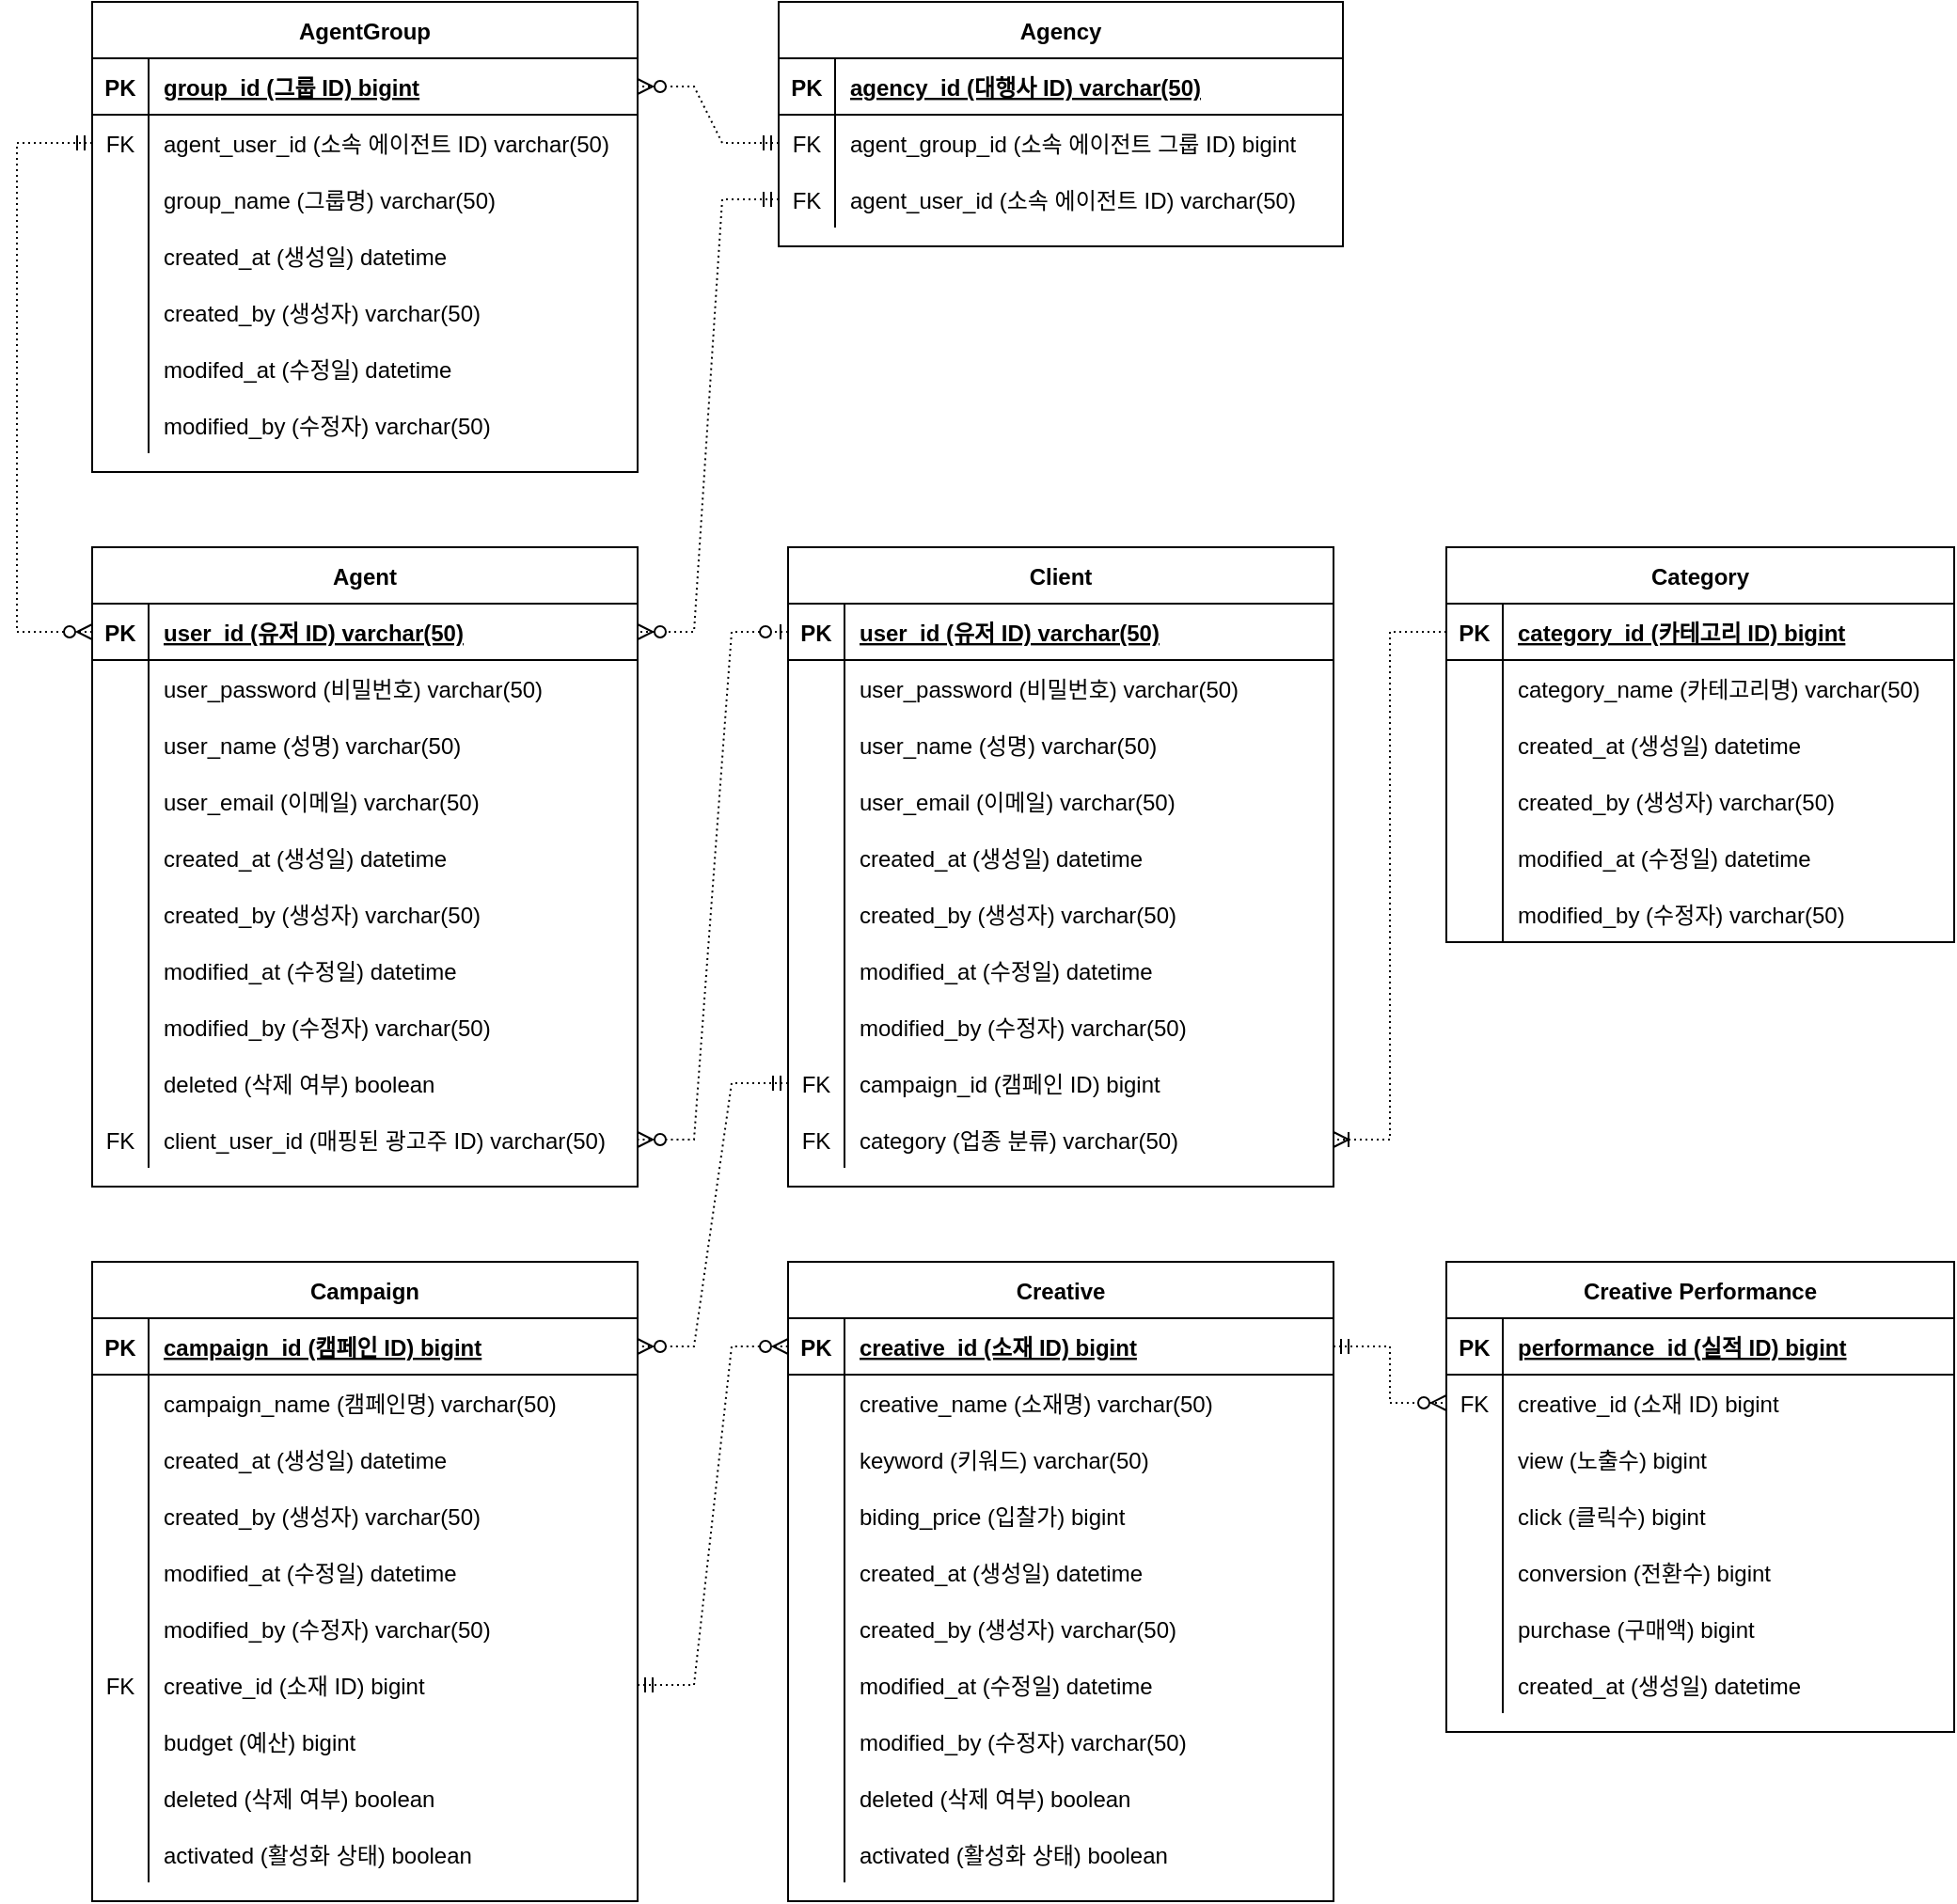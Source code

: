 <mxfile version="20.3.3" type="github">
  <diagram id="R2lEEEUBdFMjLlhIrx00" name="Page-1">
    <mxGraphModel dx="1422" dy="794" grid="1" gridSize="10" guides="1" tooltips="1" connect="1" arrows="1" fold="1" page="1" pageScale="1" pageWidth="850" pageHeight="1100" math="0" shadow="0" extFonts="Permanent Marker^https://fonts.googleapis.com/css?family=Permanent+Marker">
      <root>
        <mxCell id="0" />
        <mxCell id="1" parent="0" />
        <mxCell id="tr21hRnIbTpw8qnacZ-d-1" value="Agent" style="shape=table;startSize=30;container=1;collapsible=1;childLayout=tableLayout;fixedRows=1;rowLines=0;fontStyle=1;align=center;resizeLast=1;" parent="1" vertex="1">
          <mxGeometry x="90" y="370" width="290" height="340" as="geometry" />
        </mxCell>
        <mxCell id="tr21hRnIbTpw8qnacZ-d-2" value="" style="shape=tableRow;horizontal=0;startSize=0;swimlaneHead=0;swimlaneBody=0;fillColor=none;collapsible=0;dropTarget=0;points=[[0,0.5],[1,0.5]];portConstraint=eastwest;top=0;left=0;right=0;bottom=1;" parent="tr21hRnIbTpw8qnacZ-d-1" vertex="1">
          <mxGeometry y="30" width="290" height="30" as="geometry" />
        </mxCell>
        <mxCell id="tr21hRnIbTpw8qnacZ-d-3" value="PK" style="shape=partialRectangle;connectable=0;fillColor=none;top=0;left=0;bottom=0;right=0;fontStyle=1;overflow=hidden;" parent="tr21hRnIbTpw8qnacZ-d-2" vertex="1">
          <mxGeometry width="30" height="30" as="geometry">
            <mxRectangle width="30" height="30" as="alternateBounds" />
          </mxGeometry>
        </mxCell>
        <mxCell id="tr21hRnIbTpw8qnacZ-d-4" value="user_id (유저 ID) varchar(50)" style="shape=partialRectangle;connectable=0;fillColor=none;top=0;left=0;bottom=0;right=0;align=left;spacingLeft=6;fontStyle=5;overflow=hidden;" parent="tr21hRnIbTpw8qnacZ-d-2" vertex="1">
          <mxGeometry x="30" width="260" height="30" as="geometry">
            <mxRectangle width="260" height="30" as="alternateBounds" />
          </mxGeometry>
        </mxCell>
        <mxCell id="tr21hRnIbTpw8qnacZ-d-5" value="" style="shape=tableRow;horizontal=0;startSize=0;swimlaneHead=0;swimlaneBody=0;fillColor=none;collapsible=0;dropTarget=0;points=[[0,0.5],[1,0.5]];portConstraint=eastwest;top=0;left=0;right=0;bottom=0;" parent="tr21hRnIbTpw8qnacZ-d-1" vertex="1">
          <mxGeometry y="60" width="290" height="30" as="geometry" />
        </mxCell>
        <mxCell id="tr21hRnIbTpw8qnacZ-d-6" value="" style="shape=partialRectangle;connectable=0;fillColor=none;top=0;left=0;bottom=0;right=0;editable=1;overflow=hidden;" parent="tr21hRnIbTpw8qnacZ-d-5" vertex="1">
          <mxGeometry width="30" height="30" as="geometry">
            <mxRectangle width="30" height="30" as="alternateBounds" />
          </mxGeometry>
        </mxCell>
        <mxCell id="tr21hRnIbTpw8qnacZ-d-7" value="user_password (비밀번호) varchar(50)" style="shape=partialRectangle;connectable=0;fillColor=none;top=0;left=0;bottom=0;right=0;align=left;spacingLeft=6;overflow=hidden;" parent="tr21hRnIbTpw8qnacZ-d-5" vertex="1">
          <mxGeometry x="30" width="260" height="30" as="geometry">
            <mxRectangle width="260" height="30" as="alternateBounds" />
          </mxGeometry>
        </mxCell>
        <mxCell id="tr21hRnIbTpw8qnacZ-d-8" value="" style="shape=tableRow;horizontal=0;startSize=0;swimlaneHead=0;swimlaneBody=0;fillColor=none;collapsible=0;dropTarget=0;points=[[0,0.5],[1,0.5]];portConstraint=eastwest;top=0;left=0;right=0;bottom=0;" parent="tr21hRnIbTpw8qnacZ-d-1" vertex="1">
          <mxGeometry y="90" width="290" height="30" as="geometry" />
        </mxCell>
        <mxCell id="tr21hRnIbTpw8qnacZ-d-9" value="" style="shape=partialRectangle;connectable=0;fillColor=none;top=0;left=0;bottom=0;right=0;editable=1;overflow=hidden;" parent="tr21hRnIbTpw8qnacZ-d-8" vertex="1">
          <mxGeometry width="30" height="30" as="geometry">
            <mxRectangle width="30" height="30" as="alternateBounds" />
          </mxGeometry>
        </mxCell>
        <mxCell id="tr21hRnIbTpw8qnacZ-d-10" value="user_name (성명) varchar(50)" style="shape=partialRectangle;connectable=0;fillColor=none;top=0;left=0;bottom=0;right=0;align=left;spacingLeft=6;overflow=hidden;" parent="tr21hRnIbTpw8qnacZ-d-8" vertex="1">
          <mxGeometry x="30" width="260" height="30" as="geometry">
            <mxRectangle width="260" height="30" as="alternateBounds" />
          </mxGeometry>
        </mxCell>
        <mxCell id="tr21hRnIbTpw8qnacZ-d-11" value="" style="shape=tableRow;horizontal=0;startSize=0;swimlaneHead=0;swimlaneBody=0;fillColor=none;collapsible=0;dropTarget=0;points=[[0,0.5],[1,0.5]];portConstraint=eastwest;top=0;left=0;right=0;bottom=0;" parent="tr21hRnIbTpw8qnacZ-d-1" vertex="1">
          <mxGeometry y="120" width="290" height="30" as="geometry" />
        </mxCell>
        <mxCell id="tr21hRnIbTpw8qnacZ-d-12" value="" style="shape=partialRectangle;connectable=0;fillColor=none;top=0;left=0;bottom=0;right=0;editable=1;overflow=hidden;" parent="tr21hRnIbTpw8qnacZ-d-11" vertex="1">
          <mxGeometry width="30" height="30" as="geometry">
            <mxRectangle width="30" height="30" as="alternateBounds" />
          </mxGeometry>
        </mxCell>
        <mxCell id="tr21hRnIbTpw8qnacZ-d-13" value="user_email (이메일) varchar(50)" style="shape=partialRectangle;connectable=0;fillColor=none;top=0;left=0;bottom=0;right=0;align=left;spacingLeft=6;overflow=hidden;" parent="tr21hRnIbTpw8qnacZ-d-11" vertex="1">
          <mxGeometry x="30" width="260" height="30" as="geometry">
            <mxRectangle width="260" height="30" as="alternateBounds" />
          </mxGeometry>
        </mxCell>
        <mxCell id="tr21hRnIbTpw8qnacZ-d-42" value="" style="shape=tableRow;horizontal=0;startSize=0;swimlaneHead=0;swimlaneBody=0;fillColor=none;collapsible=0;dropTarget=0;points=[[0,0.5],[1,0.5]];portConstraint=eastwest;top=0;left=0;right=0;bottom=0;" parent="tr21hRnIbTpw8qnacZ-d-1" vertex="1">
          <mxGeometry y="150" width="290" height="30" as="geometry" />
        </mxCell>
        <mxCell id="tr21hRnIbTpw8qnacZ-d-43" value="" style="shape=partialRectangle;connectable=0;fillColor=none;top=0;left=0;bottom=0;right=0;editable=1;overflow=hidden;" parent="tr21hRnIbTpw8qnacZ-d-42" vertex="1">
          <mxGeometry width="30" height="30" as="geometry">
            <mxRectangle width="30" height="30" as="alternateBounds" />
          </mxGeometry>
        </mxCell>
        <mxCell id="tr21hRnIbTpw8qnacZ-d-44" value="created_at (생성일) datetime" style="shape=partialRectangle;connectable=0;fillColor=none;top=0;left=0;bottom=0;right=0;align=left;spacingLeft=6;overflow=hidden;" parent="tr21hRnIbTpw8qnacZ-d-42" vertex="1">
          <mxGeometry x="30" width="260" height="30" as="geometry">
            <mxRectangle width="260" height="30" as="alternateBounds" />
          </mxGeometry>
        </mxCell>
        <mxCell id="tr21hRnIbTpw8qnacZ-d-45" value="" style="shape=tableRow;horizontal=0;startSize=0;swimlaneHead=0;swimlaneBody=0;fillColor=none;collapsible=0;dropTarget=0;points=[[0,0.5],[1,0.5]];portConstraint=eastwest;top=0;left=0;right=0;bottom=0;" parent="tr21hRnIbTpw8qnacZ-d-1" vertex="1">
          <mxGeometry y="180" width="290" height="30" as="geometry" />
        </mxCell>
        <mxCell id="tr21hRnIbTpw8qnacZ-d-46" value="" style="shape=partialRectangle;connectable=0;fillColor=none;top=0;left=0;bottom=0;right=0;editable=1;overflow=hidden;" parent="tr21hRnIbTpw8qnacZ-d-45" vertex="1">
          <mxGeometry width="30" height="30" as="geometry">
            <mxRectangle width="30" height="30" as="alternateBounds" />
          </mxGeometry>
        </mxCell>
        <mxCell id="tr21hRnIbTpw8qnacZ-d-47" value="created_by (생성자) varchar(50)" style="shape=partialRectangle;connectable=0;fillColor=none;top=0;left=0;bottom=0;right=0;align=left;spacingLeft=6;overflow=hidden;" parent="tr21hRnIbTpw8qnacZ-d-45" vertex="1">
          <mxGeometry x="30" width="260" height="30" as="geometry">
            <mxRectangle width="260" height="30" as="alternateBounds" />
          </mxGeometry>
        </mxCell>
        <mxCell id="tr21hRnIbTpw8qnacZ-d-48" value="" style="shape=tableRow;horizontal=0;startSize=0;swimlaneHead=0;swimlaneBody=0;fillColor=none;collapsible=0;dropTarget=0;points=[[0,0.5],[1,0.5]];portConstraint=eastwest;top=0;left=0;right=0;bottom=0;" parent="tr21hRnIbTpw8qnacZ-d-1" vertex="1">
          <mxGeometry y="210" width="290" height="30" as="geometry" />
        </mxCell>
        <mxCell id="tr21hRnIbTpw8qnacZ-d-49" value="" style="shape=partialRectangle;connectable=0;fillColor=none;top=0;left=0;bottom=0;right=0;editable=1;overflow=hidden;" parent="tr21hRnIbTpw8qnacZ-d-48" vertex="1">
          <mxGeometry width="30" height="30" as="geometry">
            <mxRectangle width="30" height="30" as="alternateBounds" />
          </mxGeometry>
        </mxCell>
        <mxCell id="tr21hRnIbTpw8qnacZ-d-50" value="modified_at (수정일) datetime" style="shape=partialRectangle;connectable=0;fillColor=none;top=0;left=0;bottom=0;right=0;align=left;spacingLeft=6;overflow=hidden;" parent="tr21hRnIbTpw8qnacZ-d-48" vertex="1">
          <mxGeometry x="30" width="260" height="30" as="geometry">
            <mxRectangle width="260" height="30" as="alternateBounds" />
          </mxGeometry>
        </mxCell>
        <mxCell id="tr21hRnIbTpw8qnacZ-d-51" value="" style="shape=tableRow;horizontal=0;startSize=0;swimlaneHead=0;swimlaneBody=0;fillColor=none;collapsible=0;dropTarget=0;points=[[0,0.5],[1,0.5]];portConstraint=eastwest;top=0;left=0;right=0;bottom=0;" parent="tr21hRnIbTpw8qnacZ-d-1" vertex="1">
          <mxGeometry y="240" width="290" height="30" as="geometry" />
        </mxCell>
        <mxCell id="tr21hRnIbTpw8qnacZ-d-52" value="" style="shape=partialRectangle;connectable=0;fillColor=none;top=0;left=0;bottom=0;right=0;editable=1;overflow=hidden;" parent="tr21hRnIbTpw8qnacZ-d-51" vertex="1">
          <mxGeometry width="30" height="30" as="geometry">
            <mxRectangle width="30" height="30" as="alternateBounds" />
          </mxGeometry>
        </mxCell>
        <mxCell id="tr21hRnIbTpw8qnacZ-d-53" value="modified_by (수정자) varchar(50)" style="shape=partialRectangle;connectable=0;fillColor=none;top=0;left=0;bottom=0;right=0;align=left;spacingLeft=6;overflow=hidden;" parent="tr21hRnIbTpw8qnacZ-d-51" vertex="1">
          <mxGeometry x="30" width="260" height="30" as="geometry">
            <mxRectangle width="260" height="30" as="alternateBounds" />
          </mxGeometry>
        </mxCell>
        <mxCell id="7HdciH2RLmZ_UJ0FQX1x-10" value="" style="shape=tableRow;horizontal=0;startSize=0;swimlaneHead=0;swimlaneBody=0;fillColor=none;collapsible=0;dropTarget=0;points=[[0,0.5],[1,0.5]];portConstraint=eastwest;top=0;left=0;right=0;bottom=0;" vertex="1" parent="tr21hRnIbTpw8qnacZ-d-1">
          <mxGeometry y="270" width="290" height="30" as="geometry" />
        </mxCell>
        <mxCell id="7HdciH2RLmZ_UJ0FQX1x-11" value="" style="shape=partialRectangle;connectable=0;fillColor=none;top=0;left=0;bottom=0;right=0;editable=1;overflow=hidden;" vertex="1" parent="7HdciH2RLmZ_UJ0FQX1x-10">
          <mxGeometry width="30" height="30" as="geometry">
            <mxRectangle width="30" height="30" as="alternateBounds" />
          </mxGeometry>
        </mxCell>
        <mxCell id="7HdciH2RLmZ_UJ0FQX1x-12" value="deleted (삭제 여부) boolean" style="shape=partialRectangle;connectable=0;fillColor=none;top=0;left=0;bottom=0;right=0;align=left;spacingLeft=6;overflow=hidden;" vertex="1" parent="7HdciH2RLmZ_UJ0FQX1x-10">
          <mxGeometry x="30" width="260" height="30" as="geometry">
            <mxRectangle width="260" height="30" as="alternateBounds" />
          </mxGeometry>
        </mxCell>
        <mxCell id="tr21hRnIbTpw8qnacZ-d-186" value="" style="shape=tableRow;horizontal=0;startSize=0;swimlaneHead=0;swimlaneBody=0;fillColor=none;collapsible=0;dropTarget=0;points=[[0,0.5],[1,0.5]];portConstraint=eastwest;top=0;left=0;right=0;bottom=0;" parent="tr21hRnIbTpw8qnacZ-d-1" vertex="1">
          <mxGeometry y="300" width="290" height="30" as="geometry" />
        </mxCell>
        <mxCell id="tr21hRnIbTpw8qnacZ-d-187" value="FK" style="shape=partialRectangle;connectable=0;fillColor=none;top=0;left=0;bottom=0;right=0;editable=1;overflow=hidden;" parent="tr21hRnIbTpw8qnacZ-d-186" vertex="1">
          <mxGeometry width="30" height="30" as="geometry">
            <mxRectangle width="30" height="30" as="alternateBounds" />
          </mxGeometry>
        </mxCell>
        <mxCell id="tr21hRnIbTpw8qnacZ-d-188" value="client_user_id (매핑된 광고주 ID) varchar(50)" style="shape=partialRectangle;connectable=0;fillColor=none;top=0;left=0;bottom=0;right=0;align=left;spacingLeft=6;overflow=hidden;" parent="tr21hRnIbTpw8qnacZ-d-186" vertex="1">
          <mxGeometry x="30" width="260" height="30" as="geometry">
            <mxRectangle width="260" height="30" as="alternateBounds" />
          </mxGeometry>
        </mxCell>
        <mxCell id="tr21hRnIbTpw8qnacZ-d-26" value="AgentGroup" style="shape=table;startSize=30;container=1;collapsible=1;childLayout=tableLayout;fixedRows=1;rowLines=0;fontStyle=1;align=center;resizeLast=1;" parent="1" vertex="1">
          <mxGeometry x="90" y="80" width="290" height="250" as="geometry" />
        </mxCell>
        <mxCell id="tr21hRnIbTpw8qnacZ-d-27" value="" style="shape=tableRow;horizontal=0;startSize=0;swimlaneHead=0;swimlaneBody=0;fillColor=none;collapsible=0;dropTarget=0;points=[[0,0.5],[1,0.5]];portConstraint=eastwest;top=0;left=0;right=0;bottom=1;" parent="tr21hRnIbTpw8qnacZ-d-26" vertex="1">
          <mxGeometry y="30" width="290" height="30" as="geometry" />
        </mxCell>
        <mxCell id="tr21hRnIbTpw8qnacZ-d-28" value="PK" style="shape=partialRectangle;connectable=0;fillColor=none;top=0;left=0;bottom=0;right=0;fontStyle=1;overflow=hidden;" parent="tr21hRnIbTpw8qnacZ-d-27" vertex="1">
          <mxGeometry width="30" height="30" as="geometry">
            <mxRectangle width="30" height="30" as="alternateBounds" />
          </mxGeometry>
        </mxCell>
        <mxCell id="tr21hRnIbTpw8qnacZ-d-29" value="group_id (그룹 ID) bigint" style="shape=partialRectangle;connectable=0;fillColor=none;top=0;left=0;bottom=0;right=0;align=left;spacingLeft=6;fontStyle=5;overflow=hidden;" parent="tr21hRnIbTpw8qnacZ-d-27" vertex="1">
          <mxGeometry x="30" width="260" height="30" as="geometry">
            <mxRectangle width="260" height="30" as="alternateBounds" />
          </mxGeometry>
        </mxCell>
        <mxCell id="tr21hRnIbTpw8qnacZ-d-30" value="" style="shape=tableRow;horizontal=0;startSize=0;swimlaneHead=0;swimlaneBody=0;fillColor=none;collapsible=0;dropTarget=0;points=[[0,0.5],[1,0.5]];portConstraint=eastwest;top=0;left=0;right=0;bottom=0;" parent="tr21hRnIbTpw8qnacZ-d-26" vertex="1">
          <mxGeometry y="60" width="290" height="30" as="geometry" />
        </mxCell>
        <mxCell id="tr21hRnIbTpw8qnacZ-d-31" value="FK" style="shape=partialRectangle;connectable=0;fillColor=none;top=0;left=0;bottom=0;right=0;editable=1;overflow=hidden;" parent="tr21hRnIbTpw8qnacZ-d-30" vertex="1">
          <mxGeometry width="30" height="30" as="geometry">
            <mxRectangle width="30" height="30" as="alternateBounds" />
          </mxGeometry>
        </mxCell>
        <mxCell id="tr21hRnIbTpw8qnacZ-d-32" value="agent_user_id (소속 에이전트 ID) varchar(50)" style="shape=partialRectangle;connectable=0;fillColor=none;top=0;left=0;bottom=0;right=0;align=left;spacingLeft=6;overflow=hidden;" parent="tr21hRnIbTpw8qnacZ-d-30" vertex="1">
          <mxGeometry x="30" width="260" height="30" as="geometry">
            <mxRectangle width="260" height="30" as="alternateBounds" />
          </mxGeometry>
        </mxCell>
        <mxCell id="tr21hRnIbTpw8qnacZ-d-33" value="" style="shape=tableRow;horizontal=0;startSize=0;swimlaneHead=0;swimlaneBody=0;fillColor=none;collapsible=0;dropTarget=0;points=[[0,0.5],[1,0.5]];portConstraint=eastwest;top=0;left=0;right=0;bottom=0;" parent="tr21hRnIbTpw8qnacZ-d-26" vertex="1">
          <mxGeometry y="90" width="290" height="30" as="geometry" />
        </mxCell>
        <mxCell id="tr21hRnIbTpw8qnacZ-d-34" value="" style="shape=partialRectangle;connectable=0;fillColor=none;top=0;left=0;bottom=0;right=0;editable=1;overflow=hidden;" parent="tr21hRnIbTpw8qnacZ-d-33" vertex="1">
          <mxGeometry width="30" height="30" as="geometry">
            <mxRectangle width="30" height="30" as="alternateBounds" />
          </mxGeometry>
        </mxCell>
        <mxCell id="tr21hRnIbTpw8qnacZ-d-35" value="group_name (그룹명) varchar(50)" style="shape=partialRectangle;connectable=0;fillColor=none;top=0;left=0;bottom=0;right=0;align=left;spacingLeft=6;overflow=hidden;" parent="tr21hRnIbTpw8qnacZ-d-33" vertex="1">
          <mxGeometry x="30" width="260" height="30" as="geometry">
            <mxRectangle width="260" height="30" as="alternateBounds" />
          </mxGeometry>
        </mxCell>
        <mxCell id="tr21hRnIbTpw8qnacZ-d-36" value="" style="shape=tableRow;horizontal=0;startSize=0;swimlaneHead=0;swimlaneBody=0;fillColor=none;collapsible=0;dropTarget=0;points=[[0,0.5],[1,0.5]];portConstraint=eastwest;top=0;left=0;right=0;bottom=0;" parent="tr21hRnIbTpw8qnacZ-d-26" vertex="1">
          <mxGeometry y="120" width="290" height="30" as="geometry" />
        </mxCell>
        <mxCell id="tr21hRnIbTpw8qnacZ-d-37" value="" style="shape=partialRectangle;connectable=0;fillColor=none;top=0;left=0;bottom=0;right=0;editable=1;overflow=hidden;" parent="tr21hRnIbTpw8qnacZ-d-36" vertex="1">
          <mxGeometry width="30" height="30" as="geometry">
            <mxRectangle width="30" height="30" as="alternateBounds" />
          </mxGeometry>
        </mxCell>
        <mxCell id="tr21hRnIbTpw8qnacZ-d-38" value="created_at (생성일) datetime" style="shape=partialRectangle;connectable=0;fillColor=none;top=0;left=0;bottom=0;right=0;align=left;spacingLeft=6;overflow=hidden;" parent="tr21hRnIbTpw8qnacZ-d-36" vertex="1">
          <mxGeometry x="30" width="260" height="30" as="geometry">
            <mxRectangle width="260" height="30" as="alternateBounds" />
          </mxGeometry>
        </mxCell>
        <mxCell id="tr21hRnIbTpw8qnacZ-d-39" value="" style="shape=tableRow;horizontal=0;startSize=0;swimlaneHead=0;swimlaneBody=0;fillColor=none;collapsible=0;dropTarget=0;points=[[0,0.5],[1,0.5]];portConstraint=eastwest;top=0;left=0;right=0;bottom=0;" parent="tr21hRnIbTpw8qnacZ-d-26" vertex="1">
          <mxGeometry y="150" width="290" height="30" as="geometry" />
        </mxCell>
        <mxCell id="tr21hRnIbTpw8qnacZ-d-40" value="" style="shape=partialRectangle;connectable=0;fillColor=none;top=0;left=0;bottom=0;right=0;editable=1;overflow=hidden;" parent="tr21hRnIbTpw8qnacZ-d-39" vertex="1">
          <mxGeometry width="30" height="30" as="geometry">
            <mxRectangle width="30" height="30" as="alternateBounds" />
          </mxGeometry>
        </mxCell>
        <mxCell id="tr21hRnIbTpw8qnacZ-d-41" value="created_by (생성자) varchar(50)" style="shape=partialRectangle;connectable=0;fillColor=none;top=0;left=0;bottom=0;right=0;align=left;spacingLeft=6;overflow=hidden;" parent="tr21hRnIbTpw8qnacZ-d-39" vertex="1">
          <mxGeometry x="30" width="260" height="30" as="geometry">
            <mxRectangle width="260" height="30" as="alternateBounds" />
          </mxGeometry>
        </mxCell>
        <mxCell id="tr21hRnIbTpw8qnacZ-d-94" value="" style="shape=tableRow;horizontal=0;startSize=0;swimlaneHead=0;swimlaneBody=0;fillColor=none;collapsible=0;dropTarget=0;points=[[0,0.5],[1,0.5]];portConstraint=eastwest;top=0;left=0;right=0;bottom=0;" parent="tr21hRnIbTpw8qnacZ-d-26" vertex="1">
          <mxGeometry y="180" width="290" height="30" as="geometry" />
        </mxCell>
        <mxCell id="tr21hRnIbTpw8qnacZ-d-95" value="" style="shape=partialRectangle;connectable=0;fillColor=none;top=0;left=0;bottom=0;right=0;editable=1;overflow=hidden;" parent="tr21hRnIbTpw8qnacZ-d-94" vertex="1">
          <mxGeometry width="30" height="30" as="geometry">
            <mxRectangle width="30" height="30" as="alternateBounds" />
          </mxGeometry>
        </mxCell>
        <mxCell id="tr21hRnIbTpw8qnacZ-d-96" value="modifed_at (수정일) datetime" style="shape=partialRectangle;connectable=0;fillColor=none;top=0;left=0;bottom=0;right=0;align=left;spacingLeft=6;overflow=hidden;" parent="tr21hRnIbTpw8qnacZ-d-94" vertex="1">
          <mxGeometry x="30" width="260" height="30" as="geometry">
            <mxRectangle width="260" height="30" as="alternateBounds" />
          </mxGeometry>
        </mxCell>
        <mxCell id="tr21hRnIbTpw8qnacZ-d-106" value="" style="shape=tableRow;horizontal=0;startSize=0;swimlaneHead=0;swimlaneBody=0;fillColor=none;collapsible=0;dropTarget=0;points=[[0,0.5],[1,0.5]];portConstraint=eastwest;top=0;left=0;right=0;bottom=0;" parent="tr21hRnIbTpw8qnacZ-d-26" vertex="1">
          <mxGeometry y="210" width="290" height="30" as="geometry" />
        </mxCell>
        <mxCell id="tr21hRnIbTpw8qnacZ-d-107" value="" style="shape=partialRectangle;connectable=0;fillColor=none;top=0;left=0;bottom=0;right=0;editable=1;overflow=hidden;" parent="tr21hRnIbTpw8qnacZ-d-106" vertex="1">
          <mxGeometry width="30" height="30" as="geometry">
            <mxRectangle width="30" height="30" as="alternateBounds" />
          </mxGeometry>
        </mxCell>
        <mxCell id="tr21hRnIbTpw8qnacZ-d-108" value="modified_by (수정자) varchar(50)" style="shape=partialRectangle;connectable=0;fillColor=none;top=0;left=0;bottom=0;right=0;align=left;spacingLeft=6;overflow=hidden;" parent="tr21hRnIbTpw8qnacZ-d-106" vertex="1">
          <mxGeometry x="30" width="260" height="30" as="geometry">
            <mxRectangle width="260" height="30" as="alternateBounds" />
          </mxGeometry>
        </mxCell>
        <mxCell id="tr21hRnIbTpw8qnacZ-d-115" value="" style="edgeStyle=elbowEdgeStyle;fontSize=12;html=1;endArrow=ERzeroToMany;startArrow=ERmandOne;rounded=0;entryX=0;entryY=0.5;entryDx=0;entryDy=0;dashed=1;dashPattern=1 2;exitX=0;exitY=0.5;exitDx=0;exitDy=0;startFill=0;" parent="1" source="tr21hRnIbTpw8qnacZ-d-30" target="tr21hRnIbTpw8qnacZ-d-2" edge="1">
          <mxGeometry width="100" height="100" relative="1" as="geometry">
            <mxPoint x="10" y="330" as="sourcePoint" />
            <mxPoint x="50" y="480" as="targetPoint" />
            <Array as="points">
              <mxPoint x="50" y="280" />
              <mxPoint x="-40" y="300" />
              <mxPoint x="-100" y="230" />
              <mxPoint x="-340" y="300" />
            </Array>
          </mxGeometry>
        </mxCell>
        <mxCell id="tr21hRnIbTpw8qnacZ-d-129" value="Client" style="shape=table;startSize=30;container=1;collapsible=1;childLayout=tableLayout;fixedRows=1;rowLines=0;fontStyle=1;align=center;resizeLast=1;" parent="1" vertex="1">
          <mxGeometry x="460" y="370" width="290" height="340" as="geometry" />
        </mxCell>
        <mxCell id="tr21hRnIbTpw8qnacZ-d-130" value="" style="shape=tableRow;horizontal=0;startSize=0;swimlaneHead=0;swimlaneBody=0;fillColor=none;collapsible=0;dropTarget=0;points=[[0,0.5],[1,0.5]];portConstraint=eastwest;top=0;left=0;right=0;bottom=1;" parent="tr21hRnIbTpw8qnacZ-d-129" vertex="1">
          <mxGeometry y="30" width="290" height="30" as="geometry" />
        </mxCell>
        <mxCell id="tr21hRnIbTpw8qnacZ-d-131" value="PK" style="shape=partialRectangle;connectable=0;fillColor=none;top=0;left=0;bottom=0;right=0;fontStyle=1;overflow=hidden;" parent="tr21hRnIbTpw8qnacZ-d-130" vertex="1">
          <mxGeometry width="30" height="30" as="geometry">
            <mxRectangle width="30" height="30" as="alternateBounds" />
          </mxGeometry>
        </mxCell>
        <mxCell id="tr21hRnIbTpw8qnacZ-d-132" value="user_id (유저 ID) varchar(50)" style="shape=partialRectangle;connectable=0;fillColor=none;top=0;left=0;bottom=0;right=0;align=left;spacingLeft=6;fontStyle=5;overflow=hidden;" parent="tr21hRnIbTpw8qnacZ-d-130" vertex="1">
          <mxGeometry x="30" width="260" height="30" as="geometry">
            <mxRectangle width="260" height="30" as="alternateBounds" />
          </mxGeometry>
        </mxCell>
        <mxCell id="tr21hRnIbTpw8qnacZ-d-133" value="" style="shape=tableRow;horizontal=0;startSize=0;swimlaneHead=0;swimlaneBody=0;fillColor=none;collapsible=0;dropTarget=0;points=[[0,0.5],[1,0.5]];portConstraint=eastwest;top=0;left=0;right=0;bottom=0;" parent="tr21hRnIbTpw8qnacZ-d-129" vertex="1">
          <mxGeometry y="60" width="290" height="30" as="geometry" />
        </mxCell>
        <mxCell id="tr21hRnIbTpw8qnacZ-d-134" value="" style="shape=partialRectangle;connectable=0;fillColor=none;top=0;left=0;bottom=0;right=0;editable=1;overflow=hidden;" parent="tr21hRnIbTpw8qnacZ-d-133" vertex="1">
          <mxGeometry width="30" height="30" as="geometry">
            <mxRectangle width="30" height="30" as="alternateBounds" />
          </mxGeometry>
        </mxCell>
        <mxCell id="tr21hRnIbTpw8qnacZ-d-135" value="user_password (비밀번호) varchar(50)" style="shape=partialRectangle;connectable=0;fillColor=none;top=0;left=0;bottom=0;right=0;align=left;spacingLeft=6;overflow=hidden;" parent="tr21hRnIbTpw8qnacZ-d-133" vertex="1">
          <mxGeometry x="30" width="260" height="30" as="geometry">
            <mxRectangle width="260" height="30" as="alternateBounds" />
          </mxGeometry>
        </mxCell>
        <mxCell id="tr21hRnIbTpw8qnacZ-d-136" value="" style="shape=tableRow;horizontal=0;startSize=0;swimlaneHead=0;swimlaneBody=0;fillColor=none;collapsible=0;dropTarget=0;points=[[0,0.5],[1,0.5]];portConstraint=eastwest;top=0;left=0;right=0;bottom=0;" parent="tr21hRnIbTpw8qnacZ-d-129" vertex="1">
          <mxGeometry y="90" width="290" height="30" as="geometry" />
        </mxCell>
        <mxCell id="tr21hRnIbTpw8qnacZ-d-137" value="" style="shape=partialRectangle;connectable=0;fillColor=none;top=0;left=0;bottom=0;right=0;editable=1;overflow=hidden;" parent="tr21hRnIbTpw8qnacZ-d-136" vertex="1">
          <mxGeometry width="30" height="30" as="geometry">
            <mxRectangle width="30" height="30" as="alternateBounds" />
          </mxGeometry>
        </mxCell>
        <mxCell id="tr21hRnIbTpw8qnacZ-d-138" value="user_name (성명) varchar(50)" style="shape=partialRectangle;connectable=0;fillColor=none;top=0;left=0;bottom=0;right=0;align=left;spacingLeft=6;overflow=hidden;" parent="tr21hRnIbTpw8qnacZ-d-136" vertex="1">
          <mxGeometry x="30" width="260" height="30" as="geometry">
            <mxRectangle width="260" height="30" as="alternateBounds" />
          </mxGeometry>
        </mxCell>
        <mxCell id="tr21hRnIbTpw8qnacZ-d-139" value="" style="shape=tableRow;horizontal=0;startSize=0;swimlaneHead=0;swimlaneBody=0;fillColor=none;collapsible=0;dropTarget=0;points=[[0,0.5],[1,0.5]];portConstraint=eastwest;top=0;left=0;right=0;bottom=0;" parent="tr21hRnIbTpw8qnacZ-d-129" vertex="1">
          <mxGeometry y="120" width="290" height="30" as="geometry" />
        </mxCell>
        <mxCell id="tr21hRnIbTpw8qnacZ-d-140" value="" style="shape=partialRectangle;connectable=0;fillColor=none;top=0;left=0;bottom=0;right=0;editable=1;overflow=hidden;" parent="tr21hRnIbTpw8qnacZ-d-139" vertex="1">
          <mxGeometry width="30" height="30" as="geometry">
            <mxRectangle width="30" height="30" as="alternateBounds" />
          </mxGeometry>
        </mxCell>
        <mxCell id="tr21hRnIbTpw8qnacZ-d-141" value="user_email (이메일) varchar(50)" style="shape=partialRectangle;connectable=0;fillColor=none;top=0;left=0;bottom=0;right=0;align=left;spacingLeft=6;overflow=hidden;" parent="tr21hRnIbTpw8qnacZ-d-139" vertex="1">
          <mxGeometry x="30" width="260" height="30" as="geometry">
            <mxRectangle width="260" height="30" as="alternateBounds" />
          </mxGeometry>
        </mxCell>
        <mxCell id="tr21hRnIbTpw8qnacZ-d-145" value="" style="shape=tableRow;horizontal=0;startSize=0;swimlaneHead=0;swimlaneBody=0;fillColor=none;collapsible=0;dropTarget=0;points=[[0,0.5],[1,0.5]];portConstraint=eastwest;top=0;left=0;right=0;bottom=0;" parent="tr21hRnIbTpw8qnacZ-d-129" vertex="1">
          <mxGeometry y="150" width="290" height="30" as="geometry" />
        </mxCell>
        <mxCell id="tr21hRnIbTpw8qnacZ-d-146" value="" style="shape=partialRectangle;connectable=0;fillColor=none;top=0;left=0;bottom=0;right=0;editable=1;overflow=hidden;" parent="tr21hRnIbTpw8qnacZ-d-145" vertex="1">
          <mxGeometry width="30" height="30" as="geometry">
            <mxRectangle width="30" height="30" as="alternateBounds" />
          </mxGeometry>
        </mxCell>
        <mxCell id="tr21hRnIbTpw8qnacZ-d-147" value="created_at (생성일) datetime" style="shape=partialRectangle;connectable=0;fillColor=none;top=0;left=0;bottom=0;right=0;align=left;spacingLeft=6;overflow=hidden;" parent="tr21hRnIbTpw8qnacZ-d-145" vertex="1">
          <mxGeometry x="30" width="260" height="30" as="geometry">
            <mxRectangle width="260" height="30" as="alternateBounds" />
          </mxGeometry>
        </mxCell>
        <mxCell id="tr21hRnIbTpw8qnacZ-d-148" value="" style="shape=tableRow;horizontal=0;startSize=0;swimlaneHead=0;swimlaneBody=0;fillColor=none;collapsible=0;dropTarget=0;points=[[0,0.5],[1,0.5]];portConstraint=eastwest;top=0;left=0;right=0;bottom=0;" parent="tr21hRnIbTpw8qnacZ-d-129" vertex="1">
          <mxGeometry y="180" width="290" height="30" as="geometry" />
        </mxCell>
        <mxCell id="tr21hRnIbTpw8qnacZ-d-149" value="" style="shape=partialRectangle;connectable=0;fillColor=none;top=0;left=0;bottom=0;right=0;editable=1;overflow=hidden;" parent="tr21hRnIbTpw8qnacZ-d-148" vertex="1">
          <mxGeometry width="30" height="30" as="geometry">
            <mxRectangle width="30" height="30" as="alternateBounds" />
          </mxGeometry>
        </mxCell>
        <mxCell id="tr21hRnIbTpw8qnacZ-d-150" value="created_by (생성자) varchar(50)" style="shape=partialRectangle;connectable=0;fillColor=none;top=0;left=0;bottom=0;right=0;align=left;spacingLeft=6;overflow=hidden;" parent="tr21hRnIbTpw8qnacZ-d-148" vertex="1">
          <mxGeometry x="30" width="260" height="30" as="geometry">
            <mxRectangle width="260" height="30" as="alternateBounds" />
          </mxGeometry>
        </mxCell>
        <mxCell id="tr21hRnIbTpw8qnacZ-d-151" value="" style="shape=tableRow;horizontal=0;startSize=0;swimlaneHead=0;swimlaneBody=0;fillColor=none;collapsible=0;dropTarget=0;points=[[0,0.5],[1,0.5]];portConstraint=eastwest;top=0;left=0;right=0;bottom=0;" parent="tr21hRnIbTpw8qnacZ-d-129" vertex="1">
          <mxGeometry y="210" width="290" height="30" as="geometry" />
        </mxCell>
        <mxCell id="tr21hRnIbTpw8qnacZ-d-152" value="" style="shape=partialRectangle;connectable=0;fillColor=none;top=0;left=0;bottom=0;right=0;editable=1;overflow=hidden;" parent="tr21hRnIbTpw8qnacZ-d-151" vertex="1">
          <mxGeometry width="30" height="30" as="geometry">
            <mxRectangle width="30" height="30" as="alternateBounds" />
          </mxGeometry>
        </mxCell>
        <mxCell id="tr21hRnIbTpw8qnacZ-d-153" value="modified_at (수정일) datetime" style="shape=partialRectangle;connectable=0;fillColor=none;top=0;left=0;bottom=0;right=0;align=left;spacingLeft=6;overflow=hidden;" parent="tr21hRnIbTpw8qnacZ-d-151" vertex="1">
          <mxGeometry x="30" width="260" height="30" as="geometry">
            <mxRectangle width="260" height="30" as="alternateBounds" />
          </mxGeometry>
        </mxCell>
        <mxCell id="tr21hRnIbTpw8qnacZ-d-154" value="" style="shape=tableRow;horizontal=0;startSize=0;swimlaneHead=0;swimlaneBody=0;fillColor=none;collapsible=0;dropTarget=0;points=[[0,0.5],[1,0.5]];portConstraint=eastwest;top=0;left=0;right=0;bottom=0;" parent="tr21hRnIbTpw8qnacZ-d-129" vertex="1">
          <mxGeometry y="240" width="290" height="30" as="geometry" />
        </mxCell>
        <mxCell id="tr21hRnIbTpw8qnacZ-d-155" value="" style="shape=partialRectangle;connectable=0;fillColor=none;top=0;left=0;bottom=0;right=0;editable=1;overflow=hidden;" parent="tr21hRnIbTpw8qnacZ-d-154" vertex="1">
          <mxGeometry width="30" height="30" as="geometry">
            <mxRectangle width="30" height="30" as="alternateBounds" />
          </mxGeometry>
        </mxCell>
        <mxCell id="tr21hRnIbTpw8qnacZ-d-156" value="modified_by (수정자) varchar(50)" style="shape=partialRectangle;connectable=0;fillColor=none;top=0;left=0;bottom=0;right=0;align=left;spacingLeft=6;overflow=hidden;" parent="tr21hRnIbTpw8qnacZ-d-154" vertex="1">
          <mxGeometry x="30" width="260" height="30" as="geometry">
            <mxRectangle width="260" height="30" as="alternateBounds" />
          </mxGeometry>
        </mxCell>
        <mxCell id="tr21hRnIbTpw8qnacZ-d-195" value="" style="shape=tableRow;horizontal=0;startSize=0;swimlaneHead=0;swimlaneBody=0;fillColor=none;collapsible=0;dropTarget=0;points=[[0,0.5],[1,0.5]];portConstraint=eastwest;top=0;left=0;right=0;bottom=0;" parent="tr21hRnIbTpw8qnacZ-d-129" vertex="1">
          <mxGeometry y="270" width="290" height="30" as="geometry" />
        </mxCell>
        <mxCell id="tr21hRnIbTpw8qnacZ-d-196" value="FK" style="shape=partialRectangle;connectable=0;fillColor=none;top=0;left=0;bottom=0;right=0;editable=1;overflow=hidden;" parent="tr21hRnIbTpw8qnacZ-d-195" vertex="1">
          <mxGeometry width="30" height="30" as="geometry">
            <mxRectangle width="30" height="30" as="alternateBounds" />
          </mxGeometry>
        </mxCell>
        <mxCell id="tr21hRnIbTpw8qnacZ-d-197" value="campaign_id (캠페인 ID) bigint" style="shape=partialRectangle;connectable=0;fillColor=none;top=0;left=0;bottom=0;right=0;align=left;spacingLeft=6;overflow=hidden;" parent="tr21hRnIbTpw8qnacZ-d-195" vertex="1">
          <mxGeometry x="30" width="260" height="30" as="geometry">
            <mxRectangle width="260" height="30" as="alternateBounds" />
          </mxGeometry>
        </mxCell>
        <mxCell id="tr21hRnIbTpw8qnacZ-d-223" value="" style="shape=tableRow;horizontal=0;startSize=0;swimlaneHead=0;swimlaneBody=0;fillColor=none;collapsible=0;dropTarget=0;points=[[0,0.5],[1,0.5]];portConstraint=eastwest;top=0;left=0;right=0;bottom=0;" parent="tr21hRnIbTpw8qnacZ-d-129" vertex="1">
          <mxGeometry y="300" width="290" height="30" as="geometry" />
        </mxCell>
        <mxCell id="tr21hRnIbTpw8qnacZ-d-224" value="FK" style="shape=partialRectangle;connectable=0;fillColor=none;top=0;left=0;bottom=0;right=0;editable=1;overflow=hidden;" parent="tr21hRnIbTpw8qnacZ-d-223" vertex="1">
          <mxGeometry width="30" height="30" as="geometry">
            <mxRectangle width="30" height="30" as="alternateBounds" />
          </mxGeometry>
        </mxCell>
        <mxCell id="tr21hRnIbTpw8qnacZ-d-225" value="category (업종 분류) varchar(50)" style="shape=partialRectangle;connectable=0;fillColor=none;top=0;left=0;bottom=0;right=0;align=left;spacingLeft=6;overflow=hidden;" parent="tr21hRnIbTpw8qnacZ-d-223" vertex="1">
          <mxGeometry x="30" width="260" height="30" as="geometry">
            <mxRectangle width="260" height="30" as="alternateBounds" />
          </mxGeometry>
        </mxCell>
        <mxCell id="tr21hRnIbTpw8qnacZ-d-164" value="Agency" style="shape=table;startSize=30;container=1;collapsible=1;childLayout=tableLayout;fixedRows=1;rowLines=0;fontStyle=1;align=center;resizeLast=1;" parent="1" vertex="1">
          <mxGeometry x="455" y="80" width="300" height="130" as="geometry" />
        </mxCell>
        <mxCell id="tr21hRnIbTpw8qnacZ-d-165" value="" style="shape=tableRow;horizontal=0;startSize=0;swimlaneHead=0;swimlaneBody=0;fillColor=none;collapsible=0;dropTarget=0;points=[[0,0.5],[1,0.5]];portConstraint=eastwest;top=0;left=0;right=0;bottom=1;" parent="tr21hRnIbTpw8qnacZ-d-164" vertex="1">
          <mxGeometry y="30" width="300" height="30" as="geometry" />
        </mxCell>
        <mxCell id="tr21hRnIbTpw8qnacZ-d-166" value="PK" style="shape=partialRectangle;connectable=0;fillColor=none;top=0;left=0;bottom=0;right=0;fontStyle=1;overflow=hidden;" parent="tr21hRnIbTpw8qnacZ-d-165" vertex="1">
          <mxGeometry width="30" height="30" as="geometry">
            <mxRectangle width="30" height="30" as="alternateBounds" />
          </mxGeometry>
        </mxCell>
        <mxCell id="tr21hRnIbTpw8qnacZ-d-167" value="agency_id (대행사 ID) varchar(50)" style="shape=partialRectangle;connectable=0;fillColor=none;top=0;left=0;bottom=0;right=0;align=left;spacingLeft=6;fontStyle=5;overflow=hidden;" parent="tr21hRnIbTpw8qnacZ-d-165" vertex="1">
          <mxGeometry x="30" width="270" height="30" as="geometry">
            <mxRectangle width="270" height="30" as="alternateBounds" />
          </mxGeometry>
        </mxCell>
        <mxCell id="tr21hRnIbTpw8qnacZ-d-168" value="" style="shape=tableRow;horizontal=0;startSize=0;swimlaneHead=0;swimlaneBody=0;fillColor=none;collapsible=0;dropTarget=0;points=[[0,0.5],[1,0.5]];portConstraint=eastwest;top=0;left=0;right=0;bottom=0;" parent="tr21hRnIbTpw8qnacZ-d-164" vertex="1">
          <mxGeometry y="60" width="300" height="30" as="geometry" />
        </mxCell>
        <mxCell id="tr21hRnIbTpw8qnacZ-d-169" value="FK" style="shape=partialRectangle;connectable=0;fillColor=none;top=0;left=0;bottom=0;right=0;editable=1;overflow=hidden;" parent="tr21hRnIbTpw8qnacZ-d-168" vertex="1">
          <mxGeometry width="30" height="30" as="geometry">
            <mxRectangle width="30" height="30" as="alternateBounds" />
          </mxGeometry>
        </mxCell>
        <mxCell id="tr21hRnIbTpw8qnacZ-d-170" value="agent_group_id (소속 에이전트 그룹 ID) bigint" style="shape=partialRectangle;connectable=0;fillColor=none;top=0;left=0;bottom=0;right=0;align=left;spacingLeft=6;overflow=hidden;" parent="tr21hRnIbTpw8qnacZ-d-168" vertex="1">
          <mxGeometry x="30" width="270" height="30" as="geometry">
            <mxRectangle width="270" height="30" as="alternateBounds" />
          </mxGeometry>
        </mxCell>
        <mxCell id="tr21hRnIbTpw8qnacZ-d-174" value="" style="shape=tableRow;horizontal=0;startSize=0;swimlaneHead=0;swimlaneBody=0;fillColor=none;collapsible=0;dropTarget=0;points=[[0,0.5],[1,0.5]];portConstraint=eastwest;top=0;left=0;right=0;bottom=0;" parent="tr21hRnIbTpw8qnacZ-d-164" vertex="1">
          <mxGeometry y="90" width="300" height="30" as="geometry" />
        </mxCell>
        <mxCell id="tr21hRnIbTpw8qnacZ-d-175" value="FK" style="shape=partialRectangle;connectable=0;fillColor=none;top=0;left=0;bottom=0;right=0;editable=1;overflow=hidden;" parent="tr21hRnIbTpw8qnacZ-d-174" vertex="1">
          <mxGeometry width="30" height="30" as="geometry">
            <mxRectangle width="30" height="30" as="alternateBounds" />
          </mxGeometry>
        </mxCell>
        <mxCell id="tr21hRnIbTpw8qnacZ-d-176" value="agent_user_id (소속 에이전트 ID) varchar(50)" style="shape=partialRectangle;connectable=0;fillColor=none;top=0;left=0;bottom=0;right=0;align=left;spacingLeft=6;overflow=hidden;" parent="tr21hRnIbTpw8qnacZ-d-174" vertex="1">
          <mxGeometry x="30" width="270" height="30" as="geometry">
            <mxRectangle width="270" height="30" as="alternateBounds" />
          </mxGeometry>
        </mxCell>
        <mxCell id="tr21hRnIbTpw8qnacZ-d-189" value="" style="edgeStyle=entityRelationEdgeStyle;fontSize=12;html=1;endArrow=ERzeroToMany;startArrow=ERmandOne;rounded=0;dashed=1;dashPattern=1 2;entryX=1;entryY=0.5;entryDx=0;entryDy=0;exitX=0;exitY=0.5;exitDx=0;exitDy=0;" parent="1" source="tr21hRnIbTpw8qnacZ-d-168" target="tr21hRnIbTpw8qnacZ-d-27" edge="1">
          <mxGeometry width="100" height="100" relative="1" as="geometry">
            <mxPoint x="680" y="20" as="sourcePoint" />
            <mxPoint x="770" y="90" as="targetPoint" />
          </mxGeometry>
        </mxCell>
        <mxCell id="tr21hRnIbTpw8qnacZ-d-194" value="" style="edgeStyle=entityRelationEdgeStyle;fontSize=12;html=1;endArrow=ERzeroToMany;startArrow=ERmandOne;rounded=0;dashed=1;dashPattern=1 2;entryX=1;entryY=0.5;entryDx=0;entryDy=0;exitX=0;exitY=0.5;exitDx=0;exitDy=0;" parent="1" source="tr21hRnIbTpw8qnacZ-d-174" target="tr21hRnIbTpw8qnacZ-d-2" edge="1">
          <mxGeometry width="100" height="100" relative="1" as="geometry">
            <mxPoint x="490" y="250" as="sourcePoint" />
            <mxPoint x="40" y="310" as="targetPoint" />
          </mxGeometry>
        </mxCell>
        <mxCell id="tr21hRnIbTpw8qnacZ-d-198" value="Campaign" style="shape=table;startSize=30;container=1;collapsible=1;childLayout=tableLayout;fixedRows=1;rowLines=0;fontStyle=1;align=center;resizeLast=1;" parent="1" vertex="1">
          <mxGeometry x="90" y="750" width="290" height="340" as="geometry" />
        </mxCell>
        <mxCell id="tr21hRnIbTpw8qnacZ-d-199" value="" style="shape=tableRow;horizontal=0;startSize=0;swimlaneHead=0;swimlaneBody=0;fillColor=none;collapsible=0;dropTarget=0;points=[[0,0.5],[1,0.5]];portConstraint=eastwest;top=0;left=0;right=0;bottom=1;" parent="tr21hRnIbTpw8qnacZ-d-198" vertex="1">
          <mxGeometry y="30" width="290" height="30" as="geometry" />
        </mxCell>
        <mxCell id="tr21hRnIbTpw8qnacZ-d-200" value="PK" style="shape=partialRectangle;connectable=0;fillColor=none;top=0;left=0;bottom=0;right=0;fontStyle=1;overflow=hidden;" parent="tr21hRnIbTpw8qnacZ-d-199" vertex="1">
          <mxGeometry width="30" height="30" as="geometry">
            <mxRectangle width="30" height="30" as="alternateBounds" />
          </mxGeometry>
        </mxCell>
        <mxCell id="tr21hRnIbTpw8qnacZ-d-201" value="campaign_id (캠페인 ID) bigint" style="shape=partialRectangle;connectable=0;fillColor=none;top=0;left=0;bottom=0;right=0;align=left;spacingLeft=6;fontStyle=5;overflow=hidden;" parent="tr21hRnIbTpw8qnacZ-d-199" vertex="1">
          <mxGeometry x="30" width="260" height="30" as="geometry">
            <mxRectangle width="260" height="30" as="alternateBounds" />
          </mxGeometry>
        </mxCell>
        <mxCell id="tr21hRnIbTpw8qnacZ-d-202" value="" style="shape=tableRow;horizontal=0;startSize=0;swimlaneHead=0;swimlaneBody=0;fillColor=none;collapsible=0;dropTarget=0;points=[[0,0.5],[1,0.5]];portConstraint=eastwest;top=0;left=0;right=0;bottom=0;" parent="tr21hRnIbTpw8qnacZ-d-198" vertex="1">
          <mxGeometry y="60" width="290" height="30" as="geometry" />
        </mxCell>
        <mxCell id="tr21hRnIbTpw8qnacZ-d-203" value="" style="shape=partialRectangle;connectable=0;fillColor=none;top=0;left=0;bottom=0;right=0;editable=1;overflow=hidden;" parent="tr21hRnIbTpw8qnacZ-d-202" vertex="1">
          <mxGeometry width="30" height="30" as="geometry">
            <mxRectangle width="30" height="30" as="alternateBounds" />
          </mxGeometry>
        </mxCell>
        <mxCell id="tr21hRnIbTpw8qnacZ-d-204" value="campaign_name (캠페인명) varchar(50)" style="shape=partialRectangle;connectable=0;fillColor=none;top=0;left=0;bottom=0;right=0;align=left;spacingLeft=6;overflow=hidden;" parent="tr21hRnIbTpw8qnacZ-d-202" vertex="1">
          <mxGeometry x="30" width="260" height="30" as="geometry">
            <mxRectangle width="260" height="30" as="alternateBounds" />
          </mxGeometry>
        </mxCell>
        <mxCell id="tr21hRnIbTpw8qnacZ-d-205" value="" style="shape=tableRow;horizontal=0;startSize=0;swimlaneHead=0;swimlaneBody=0;fillColor=none;collapsible=0;dropTarget=0;points=[[0,0.5],[1,0.5]];portConstraint=eastwest;top=0;left=0;right=0;bottom=0;" parent="tr21hRnIbTpw8qnacZ-d-198" vertex="1">
          <mxGeometry y="90" width="290" height="30" as="geometry" />
        </mxCell>
        <mxCell id="tr21hRnIbTpw8qnacZ-d-206" value="" style="shape=partialRectangle;connectable=0;fillColor=none;top=0;left=0;bottom=0;right=0;editable=1;overflow=hidden;" parent="tr21hRnIbTpw8qnacZ-d-205" vertex="1">
          <mxGeometry width="30" height="30" as="geometry">
            <mxRectangle width="30" height="30" as="alternateBounds" />
          </mxGeometry>
        </mxCell>
        <mxCell id="tr21hRnIbTpw8qnacZ-d-207" value="created_at (생성일) datetime" style="shape=partialRectangle;connectable=0;fillColor=none;top=0;left=0;bottom=0;right=0;align=left;spacingLeft=6;overflow=hidden;" parent="tr21hRnIbTpw8qnacZ-d-205" vertex="1">
          <mxGeometry x="30" width="260" height="30" as="geometry">
            <mxRectangle width="260" height="30" as="alternateBounds" />
          </mxGeometry>
        </mxCell>
        <mxCell id="tr21hRnIbTpw8qnacZ-d-208" value="" style="shape=tableRow;horizontal=0;startSize=0;swimlaneHead=0;swimlaneBody=0;fillColor=none;collapsible=0;dropTarget=0;points=[[0,0.5],[1,0.5]];portConstraint=eastwest;top=0;left=0;right=0;bottom=0;" parent="tr21hRnIbTpw8qnacZ-d-198" vertex="1">
          <mxGeometry y="120" width="290" height="30" as="geometry" />
        </mxCell>
        <mxCell id="tr21hRnIbTpw8qnacZ-d-209" value="" style="shape=partialRectangle;connectable=0;fillColor=none;top=0;left=0;bottom=0;right=0;editable=1;overflow=hidden;" parent="tr21hRnIbTpw8qnacZ-d-208" vertex="1">
          <mxGeometry width="30" height="30" as="geometry">
            <mxRectangle width="30" height="30" as="alternateBounds" />
          </mxGeometry>
        </mxCell>
        <mxCell id="tr21hRnIbTpw8qnacZ-d-210" value="created_by (생성자) varchar(50)" style="shape=partialRectangle;connectable=0;fillColor=none;top=0;left=0;bottom=0;right=0;align=left;spacingLeft=6;overflow=hidden;" parent="tr21hRnIbTpw8qnacZ-d-208" vertex="1">
          <mxGeometry x="30" width="260" height="30" as="geometry">
            <mxRectangle width="260" height="30" as="alternateBounds" />
          </mxGeometry>
        </mxCell>
        <mxCell id="tr21hRnIbTpw8qnacZ-d-214" value="" style="shape=tableRow;horizontal=0;startSize=0;swimlaneHead=0;swimlaneBody=0;fillColor=none;collapsible=0;dropTarget=0;points=[[0,0.5],[1,0.5]];portConstraint=eastwest;top=0;left=0;right=0;bottom=0;" parent="tr21hRnIbTpw8qnacZ-d-198" vertex="1">
          <mxGeometry y="150" width="290" height="30" as="geometry" />
        </mxCell>
        <mxCell id="tr21hRnIbTpw8qnacZ-d-215" value="" style="shape=partialRectangle;connectable=0;fillColor=none;top=0;left=0;bottom=0;right=0;editable=1;overflow=hidden;" parent="tr21hRnIbTpw8qnacZ-d-214" vertex="1">
          <mxGeometry width="30" height="30" as="geometry">
            <mxRectangle width="30" height="30" as="alternateBounds" />
          </mxGeometry>
        </mxCell>
        <mxCell id="tr21hRnIbTpw8qnacZ-d-216" value="modified_at (수정일) datetime" style="shape=partialRectangle;connectable=0;fillColor=none;top=0;left=0;bottom=0;right=0;align=left;spacingLeft=6;overflow=hidden;" parent="tr21hRnIbTpw8qnacZ-d-214" vertex="1">
          <mxGeometry x="30" width="260" height="30" as="geometry">
            <mxRectangle width="260" height="30" as="alternateBounds" />
          </mxGeometry>
        </mxCell>
        <mxCell id="tr21hRnIbTpw8qnacZ-d-217" value="" style="shape=tableRow;horizontal=0;startSize=0;swimlaneHead=0;swimlaneBody=0;fillColor=none;collapsible=0;dropTarget=0;points=[[0,0.5],[1,0.5]];portConstraint=eastwest;top=0;left=0;right=0;bottom=0;" parent="tr21hRnIbTpw8qnacZ-d-198" vertex="1">
          <mxGeometry y="180" width="290" height="30" as="geometry" />
        </mxCell>
        <mxCell id="tr21hRnIbTpw8qnacZ-d-218" value="" style="shape=partialRectangle;connectable=0;fillColor=none;top=0;left=0;bottom=0;right=0;editable=1;overflow=hidden;" parent="tr21hRnIbTpw8qnacZ-d-217" vertex="1">
          <mxGeometry width="30" height="30" as="geometry">
            <mxRectangle width="30" height="30" as="alternateBounds" />
          </mxGeometry>
        </mxCell>
        <mxCell id="tr21hRnIbTpw8qnacZ-d-219" value="modified_by (수정자) varchar(50)" style="shape=partialRectangle;connectable=0;fillColor=none;top=0;left=0;bottom=0;right=0;align=left;spacingLeft=6;overflow=hidden;" parent="tr21hRnIbTpw8qnacZ-d-217" vertex="1">
          <mxGeometry x="30" width="260" height="30" as="geometry">
            <mxRectangle width="260" height="30" as="alternateBounds" />
          </mxGeometry>
        </mxCell>
        <mxCell id="tr21hRnIbTpw8qnacZ-d-220" value="" style="shape=tableRow;horizontal=0;startSize=0;swimlaneHead=0;swimlaneBody=0;fillColor=none;collapsible=0;dropTarget=0;points=[[0,0.5],[1,0.5]];portConstraint=eastwest;top=0;left=0;right=0;bottom=0;" parent="tr21hRnIbTpw8qnacZ-d-198" vertex="1">
          <mxGeometry y="210" width="290" height="30" as="geometry" />
        </mxCell>
        <mxCell id="tr21hRnIbTpw8qnacZ-d-221" value="FK" style="shape=partialRectangle;connectable=0;fillColor=none;top=0;left=0;bottom=0;right=0;editable=1;overflow=hidden;" parent="tr21hRnIbTpw8qnacZ-d-220" vertex="1">
          <mxGeometry width="30" height="30" as="geometry">
            <mxRectangle width="30" height="30" as="alternateBounds" />
          </mxGeometry>
        </mxCell>
        <mxCell id="tr21hRnIbTpw8qnacZ-d-222" value="creative_id (소재 ID) bigint" style="shape=partialRectangle;connectable=0;fillColor=none;top=0;left=0;bottom=0;right=0;align=left;spacingLeft=6;overflow=hidden;" parent="tr21hRnIbTpw8qnacZ-d-220" vertex="1">
          <mxGeometry x="30" width="260" height="30" as="geometry">
            <mxRectangle width="260" height="30" as="alternateBounds" />
          </mxGeometry>
        </mxCell>
        <mxCell id="tr21hRnIbTpw8qnacZ-d-275" value="" style="shape=tableRow;horizontal=0;startSize=0;swimlaneHead=0;swimlaneBody=0;fillColor=none;collapsible=0;dropTarget=0;points=[[0,0.5],[1,0.5]];portConstraint=eastwest;top=0;left=0;right=0;bottom=0;" parent="tr21hRnIbTpw8qnacZ-d-198" vertex="1">
          <mxGeometry y="240" width="290" height="30" as="geometry" />
        </mxCell>
        <mxCell id="tr21hRnIbTpw8qnacZ-d-276" value="" style="shape=partialRectangle;connectable=0;fillColor=none;top=0;left=0;bottom=0;right=0;editable=1;overflow=hidden;" parent="tr21hRnIbTpw8qnacZ-d-275" vertex="1">
          <mxGeometry width="30" height="30" as="geometry">
            <mxRectangle width="30" height="30" as="alternateBounds" />
          </mxGeometry>
        </mxCell>
        <mxCell id="tr21hRnIbTpw8qnacZ-d-277" value="budget (예산) bigint" style="shape=partialRectangle;connectable=0;fillColor=none;top=0;left=0;bottom=0;right=0;align=left;spacingLeft=6;overflow=hidden;" parent="tr21hRnIbTpw8qnacZ-d-275" vertex="1">
          <mxGeometry x="30" width="260" height="30" as="geometry">
            <mxRectangle width="260" height="30" as="alternateBounds" />
          </mxGeometry>
        </mxCell>
        <mxCell id="7HdciH2RLmZ_UJ0FQX1x-13" value="" style="shape=tableRow;horizontal=0;startSize=0;swimlaneHead=0;swimlaneBody=0;fillColor=none;collapsible=0;dropTarget=0;points=[[0,0.5],[1,0.5]];portConstraint=eastwest;top=0;left=0;right=0;bottom=0;" vertex="1" parent="tr21hRnIbTpw8qnacZ-d-198">
          <mxGeometry y="270" width="290" height="30" as="geometry" />
        </mxCell>
        <mxCell id="7HdciH2RLmZ_UJ0FQX1x-14" value="" style="shape=partialRectangle;connectable=0;fillColor=none;top=0;left=0;bottom=0;right=0;editable=1;overflow=hidden;" vertex="1" parent="7HdciH2RLmZ_UJ0FQX1x-13">
          <mxGeometry width="30" height="30" as="geometry">
            <mxRectangle width="30" height="30" as="alternateBounds" />
          </mxGeometry>
        </mxCell>
        <mxCell id="7HdciH2RLmZ_UJ0FQX1x-15" value="deleted (삭제 여부) boolean" style="shape=partialRectangle;connectable=0;fillColor=none;top=0;left=0;bottom=0;right=0;align=left;spacingLeft=6;overflow=hidden;" vertex="1" parent="7HdciH2RLmZ_UJ0FQX1x-13">
          <mxGeometry x="30" width="260" height="30" as="geometry">
            <mxRectangle width="260" height="30" as="alternateBounds" />
          </mxGeometry>
        </mxCell>
        <mxCell id="d8C-srfQ5VtueUY6wqXQ-4" value="" style="shape=tableRow;horizontal=0;startSize=0;swimlaneHead=0;swimlaneBody=0;fillColor=none;collapsible=0;dropTarget=0;points=[[0,0.5],[1,0.5]];portConstraint=eastwest;top=0;left=0;right=0;bottom=0;" parent="tr21hRnIbTpw8qnacZ-d-198" vertex="1">
          <mxGeometry y="300" width="290" height="30" as="geometry" />
        </mxCell>
        <mxCell id="d8C-srfQ5VtueUY6wqXQ-5" value="" style="shape=partialRectangle;connectable=0;fillColor=none;top=0;left=0;bottom=0;right=0;editable=1;overflow=hidden;" parent="d8C-srfQ5VtueUY6wqXQ-4" vertex="1">
          <mxGeometry width="30" height="30" as="geometry">
            <mxRectangle width="30" height="30" as="alternateBounds" />
          </mxGeometry>
        </mxCell>
        <mxCell id="d8C-srfQ5VtueUY6wqXQ-6" value="activated (활성화 상태) boolean" style="shape=partialRectangle;connectable=0;fillColor=none;top=0;left=0;bottom=0;right=0;align=left;spacingLeft=6;overflow=hidden;" parent="d8C-srfQ5VtueUY6wqXQ-4" vertex="1">
          <mxGeometry x="30" width="260" height="30" as="geometry">
            <mxRectangle width="260" height="30" as="alternateBounds" />
          </mxGeometry>
        </mxCell>
        <mxCell id="tr21hRnIbTpw8qnacZ-d-227" value="" style="edgeStyle=entityRelationEdgeStyle;fontSize=12;html=1;endArrow=ERzeroToMany;startArrow=ERmandOne;rounded=0;dashed=1;dashPattern=1 2;entryX=1;entryY=0.5;entryDx=0;entryDy=0;exitX=0;exitY=0.5;exitDx=0;exitDy=0;" parent="1" source="tr21hRnIbTpw8qnacZ-d-195" target="tr21hRnIbTpw8qnacZ-d-199" edge="1">
          <mxGeometry width="100" height="100" relative="1" as="geometry">
            <mxPoint x="950.0" y="300" as="sourcePoint" />
            <mxPoint x="840" y="270.0" as="targetPoint" />
          </mxGeometry>
        </mxCell>
        <mxCell id="tr21hRnIbTpw8qnacZ-d-228" value="Creative" style="shape=table;startSize=30;container=1;collapsible=1;childLayout=tableLayout;fixedRows=1;rowLines=0;fontStyle=1;align=center;resizeLast=1;" parent="1" vertex="1">
          <mxGeometry x="460" y="750" width="290" height="340" as="geometry" />
        </mxCell>
        <mxCell id="tr21hRnIbTpw8qnacZ-d-229" value="" style="shape=tableRow;horizontal=0;startSize=0;swimlaneHead=0;swimlaneBody=0;fillColor=none;collapsible=0;dropTarget=0;points=[[0,0.5],[1,0.5]];portConstraint=eastwest;top=0;left=0;right=0;bottom=1;" parent="tr21hRnIbTpw8qnacZ-d-228" vertex="1">
          <mxGeometry y="30" width="290" height="30" as="geometry" />
        </mxCell>
        <mxCell id="tr21hRnIbTpw8qnacZ-d-230" value="PK" style="shape=partialRectangle;connectable=0;fillColor=none;top=0;left=0;bottom=0;right=0;fontStyle=1;overflow=hidden;" parent="tr21hRnIbTpw8qnacZ-d-229" vertex="1">
          <mxGeometry width="30" height="30" as="geometry">
            <mxRectangle width="30" height="30" as="alternateBounds" />
          </mxGeometry>
        </mxCell>
        <mxCell id="tr21hRnIbTpw8qnacZ-d-231" value="creative_id (소재 ID) bigint" style="shape=partialRectangle;connectable=0;fillColor=none;top=0;left=0;bottom=0;right=0;align=left;spacingLeft=6;fontStyle=5;overflow=hidden;" parent="tr21hRnIbTpw8qnacZ-d-229" vertex="1">
          <mxGeometry x="30" width="260" height="30" as="geometry">
            <mxRectangle width="260" height="30" as="alternateBounds" />
          </mxGeometry>
        </mxCell>
        <mxCell id="tr21hRnIbTpw8qnacZ-d-232" value="" style="shape=tableRow;horizontal=0;startSize=0;swimlaneHead=0;swimlaneBody=0;fillColor=none;collapsible=0;dropTarget=0;points=[[0,0.5],[1,0.5]];portConstraint=eastwest;top=0;left=0;right=0;bottom=0;" parent="tr21hRnIbTpw8qnacZ-d-228" vertex="1">
          <mxGeometry y="60" width="290" height="30" as="geometry" />
        </mxCell>
        <mxCell id="tr21hRnIbTpw8qnacZ-d-233" value="" style="shape=partialRectangle;connectable=0;fillColor=none;top=0;left=0;bottom=0;right=0;editable=1;overflow=hidden;" parent="tr21hRnIbTpw8qnacZ-d-232" vertex="1">
          <mxGeometry width="30" height="30" as="geometry">
            <mxRectangle width="30" height="30" as="alternateBounds" />
          </mxGeometry>
        </mxCell>
        <mxCell id="tr21hRnIbTpw8qnacZ-d-234" value="creative_name (소재명) varchar(50)" style="shape=partialRectangle;connectable=0;fillColor=none;top=0;left=0;bottom=0;right=0;align=left;spacingLeft=6;overflow=hidden;" parent="tr21hRnIbTpw8qnacZ-d-232" vertex="1">
          <mxGeometry x="30" width="260" height="30" as="geometry">
            <mxRectangle width="260" height="30" as="alternateBounds" />
          </mxGeometry>
        </mxCell>
        <mxCell id="tr21hRnIbTpw8qnacZ-d-235" value="" style="shape=tableRow;horizontal=0;startSize=0;swimlaneHead=0;swimlaneBody=0;fillColor=none;collapsible=0;dropTarget=0;points=[[0,0.5],[1,0.5]];portConstraint=eastwest;top=0;left=0;right=0;bottom=0;" parent="tr21hRnIbTpw8qnacZ-d-228" vertex="1">
          <mxGeometry y="90" width="290" height="30" as="geometry" />
        </mxCell>
        <mxCell id="tr21hRnIbTpw8qnacZ-d-236" value="" style="shape=partialRectangle;connectable=0;fillColor=none;top=0;left=0;bottom=0;right=0;editable=1;overflow=hidden;" parent="tr21hRnIbTpw8qnacZ-d-235" vertex="1">
          <mxGeometry width="30" height="30" as="geometry">
            <mxRectangle width="30" height="30" as="alternateBounds" />
          </mxGeometry>
        </mxCell>
        <mxCell id="tr21hRnIbTpw8qnacZ-d-237" value="keyword (키워드) varchar(50)" style="shape=partialRectangle;connectable=0;fillColor=none;top=0;left=0;bottom=0;right=0;align=left;spacingLeft=6;overflow=hidden;" parent="tr21hRnIbTpw8qnacZ-d-235" vertex="1">
          <mxGeometry x="30" width="260" height="30" as="geometry">
            <mxRectangle width="260" height="30" as="alternateBounds" />
          </mxGeometry>
        </mxCell>
        <mxCell id="tr21hRnIbTpw8qnacZ-d-238" value="" style="shape=tableRow;horizontal=0;startSize=0;swimlaneHead=0;swimlaneBody=0;fillColor=none;collapsible=0;dropTarget=0;points=[[0,0.5],[1,0.5]];portConstraint=eastwest;top=0;left=0;right=0;bottom=0;" parent="tr21hRnIbTpw8qnacZ-d-228" vertex="1">
          <mxGeometry y="120" width="290" height="30" as="geometry" />
        </mxCell>
        <mxCell id="tr21hRnIbTpw8qnacZ-d-239" value="" style="shape=partialRectangle;connectable=0;fillColor=none;top=0;left=0;bottom=0;right=0;editable=1;overflow=hidden;" parent="tr21hRnIbTpw8qnacZ-d-238" vertex="1">
          <mxGeometry width="30" height="30" as="geometry">
            <mxRectangle width="30" height="30" as="alternateBounds" />
          </mxGeometry>
        </mxCell>
        <mxCell id="tr21hRnIbTpw8qnacZ-d-240" value="biding_price (입찰가) bigint" style="shape=partialRectangle;connectable=0;fillColor=none;top=0;left=0;bottom=0;right=0;align=left;spacingLeft=6;overflow=hidden;" parent="tr21hRnIbTpw8qnacZ-d-238" vertex="1">
          <mxGeometry x="30" width="260" height="30" as="geometry">
            <mxRectangle width="260" height="30" as="alternateBounds" />
          </mxGeometry>
        </mxCell>
        <mxCell id="tr21hRnIbTpw8qnacZ-d-272" value="" style="shape=tableRow;horizontal=0;startSize=0;swimlaneHead=0;swimlaneBody=0;fillColor=none;collapsible=0;dropTarget=0;points=[[0,0.5],[1,0.5]];portConstraint=eastwest;top=0;left=0;right=0;bottom=0;" parent="tr21hRnIbTpw8qnacZ-d-228" vertex="1">
          <mxGeometry y="150" width="290" height="30" as="geometry" />
        </mxCell>
        <mxCell id="tr21hRnIbTpw8qnacZ-d-273" value="" style="shape=partialRectangle;connectable=0;fillColor=none;top=0;left=0;bottom=0;right=0;editable=1;overflow=hidden;" parent="tr21hRnIbTpw8qnacZ-d-272" vertex="1">
          <mxGeometry width="30" height="30" as="geometry">
            <mxRectangle width="30" height="30" as="alternateBounds" />
          </mxGeometry>
        </mxCell>
        <mxCell id="tr21hRnIbTpw8qnacZ-d-274" value="created_at (생성일) datetime" style="shape=partialRectangle;connectable=0;fillColor=none;top=0;left=0;bottom=0;right=0;align=left;spacingLeft=6;overflow=hidden;" parent="tr21hRnIbTpw8qnacZ-d-272" vertex="1">
          <mxGeometry x="30" width="260" height="30" as="geometry">
            <mxRectangle width="260" height="30" as="alternateBounds" />
          </mxGeometry>
        </mxCell>
        <mxCell id="tr21hRnIbTpw8qnacZ-d-278" value="" style="shape=tableRow;horizontal=0;startSize=0;swimlaneHead=0;swimlaneBody=0;fillColor=none;collapsible=0;dropTarget=0;points=[[0,0.5],[1,0.5]];portConstraint=eastwest;top=0;left=0;right=0;bottom=0;" parent="tr21hRnIbTpw8qnacZ-d-228" vertex="1">
          <mxGeometry y="180" width="290" height="30" as="geometry" />
        </mxCell>
        <mxCell id="tr21hRnIbTpw8qnacZ-d-279" value="" style="shape=partialRectangle;connectable=0;fillColor=none;top=0;left=0;bottom=0;right=0;editable=1;overflow=hidden;" parent="tr21hRnIbTpw8qnacZ-d-278" vertex="1">
          <mxGeometry width="30" height="30" as="geometry">
            <mxRectangle width="30" height="30" as="alternateBounds" />
          </mxGeometry>
        </mxCell>
        <mxCell id="tr21hRnIbTpw8qnacZ-d-280" value="created_by (생성자) varchar(50)" style="shape=partialRectangle;connectable=0;fillColor=none;top=0;left=0;bottom=0;right=0;align=left;spacingLeft=6;overflow=hidden;" parent="tr21hRnIbTpw8qnacZ-d-278" vertex="1">
          <mxGeometry x="30" width="260" height="30" as="geometry">
            <mxRectangle width="260" height="30" as="alternateBounds" />
          </mxGeometry>
        </mxCell>
        <mxCell id="tr21hRnIbTpw8qnacZ-d-281" value="" style="shape=tableRow;horizontal=0;startSize=0;swimlaneHead=0;swimlaneBody=0;fillColor=none;collapsible=0;dropTarget=0;points=[[0,0.5],[1,0.5]];portConstraint=eastwest;top=0;left=0;right=0;bottom=0;" parent="tr21hRnIbTpw8qnacZ-d-228" vertex="1">
          <mxGeometry y="210" width="290" height="30" as="geometry" />
        </mxCell>
        <mxCell id="tr21hRnIbTpw8qnacZ-d-282" value="" style="shape=partialRectangle;connectable=0;fillColor=none;top=0;left=0;bottom=0;right=0;editable=1;overflow=hidden;" parent="tr21hRnIbTpw8qnacZ-d-281" vertex="1">
          <mxGeometry width="30" height="30" as="geometry">
            <mxRectangle width="30" height="30" as="alternateBounds" />
          </mxGeometry>
        </mxCell>
        <mxCell id="tr21hRnIbTpw8qnacZ-d-283" value="modified_at (수정일) datetime" style="shape=partialRectangle;connectable=0;fillColor=none;top=0;left=0;bottom=0;right=0;align=left;spacingLeft=6;overflow=hidden;" parent="tr21hRnIbTpw8qnacZ-d-281" vertex="1">
          <mxGeometry x="30" width="260" height="30" as="geometry">
            <mxRectangle width="260" height="30" as="alternateBounds" />
          </mxGeometry>
        </mxCell>
        <mxCell id="tr21hRnIbTpw8qnacZ-d-284" value="" style="shape=tableRow;horizontal=0;startSize=0;swimlaneHead=0;swimlaneBody=0;fillColor=none;collapsible=0;dropTarget=0;points=[[0,0.5],[1,0.5]];portConstraint=eastwest;top=0;left=0;right=0;bottom=0;" parent="tr21hRnIbTpw8qnacZ-d-228" vertex="1">
          <mxGeometry y="240" width="290" height="30" as="geometry" />
        </mxCell>
        <mxCell id="tr21hRnIbTpw8qnacZ-d-285" value="" style="shape=partialRectangle;connectable=0;fillColor=none;top=0;left=0;bottom=0;right=0;editable=1;overflow=hidden;" parent="tr21hRnIbTpw8qnacZ-d-284" vertex="1">
          <mxGeometry width="30" height="30" as="geometry">
            <mxRectangle width="30" height="30" as="alternateBounds" />
          </mxGeometry>
        </mxCell>
        <mxCell id="tr21hRnIbTpw8qnacZ-d-286" value="modified_by (수정자) varchar(50)" style="shape=partialRectangle;connectable=0;fillColor=none;top=0;left=0;bottom=0;right=0;align=left;spacingLeft=6;overflow=hidden;" parent="tr21hRnIbTpw8qnacZ-d-284" vertex="1">
          <mxGeometry x="30" width="260" height="30" as="geometry">
            <mxRectangle width="260" height="30" as="alternateBounds" />
          </mxGeometry>
        </mxCell>
        <mxCell id="7HdciH2RLmZ_UJ0FQX1x-16" value="" style="shape=tableRow;horizontal=0;startSize=0;swimlaneHead=0;swimlaneBody=0;fillColor=none;collapsible=0;dropTarget=0;points=[[0,0.5],[1,0.5]];portConstraint=eastwest;top=0;left=0;right=0;bottom=0;" vertex="1" parent="tr21hRnIbTpw8qnacZ-d-228">
          <mxGeometry y="270" width="290" height="30" as="geometry" />
        </mxCell>
        <mxCell id="7HdciH2RLmZ_UJ0FQX1x-17" value="" style="shape=partialRectangle;connectable=0;fillColor=none;top=0;left=0;bottom=0;right=0;editable=1;overflow=hidden;" vertex="1" parent="7HdciH2RLmZ_UJ0FQX1x-16">
          <mxGeometry width="30" height="30" as="geometry">
            <mxRectangle width="30" height="30" as="alternateBounds" />
          </mxGeometry>
        </mxCell>
        <mxCell id="7HdciH2RLmZ_UJ0FQX1x-18" value="deleted (삭제 여부) boolean" style="shape=partialRectangle;connectable=0;fillColor=none;top=0;left=0;bottom=0;right=0;align=left;spacingLeft=6;overflow=hidden;" vertex="1" parent="7HdciH2RLmZ_UJ0FQX1x-16">
          <mxGeometry x="30" width="260" height="30" as="geometry">
            <mxRectangle width="260" height="30" as="alternateBounds" />
          </mxGeometry>
        </mxCell>
        <mxCell id="7HdciH2RLmZ_UJ0FQX1x-19" value="" style="shape=tableRow;horizontal=0;startSize=0;swimlaneHead=0;swimlaneBody=0;fillColor=none;collapsible=0;dropTarget=0;points=[[0,0.5],[1,0.5]];portConstraint=eastwest;top=0;left=0;right=0;bottom=0;" vertex="1" parent="tr21hRnIbTpw8qnacZ-d-228">
          <mxGeometry y="300" width="290" height="30" as="geometry" />
        </mxCell>
        <mxCell id="7HdciH2RLmZ_UJ0FQX1x-20" value="" style="shape=partialRectangle;connectable=0;fillColor=none;top=0;left=0;bottom=0;right=0;editable=1;overflow=hidden;" vertex="1" parent="7HdciH2RLmZ_UJ0FQX1x-19">
          <mxGeometry width="30" height="30" as="geometry">
            <mxRectangle width="30" height="30" as="alternateBounds" />
          </mxGeometry>
        </mxCell>
        <mxCell id="7HdciH2RLmZ_UJ0FQX1x-21" value="activated (활성화 상태) boolean" style="shape=partialRectangle;connectable=0;fillColor=none;top=0;left=0;bottom=0;right=0;align=left;spacingLeft=6;overflow=hidden;" vertex="1" parent="7HdciH2RLmZ_UJ0FQX1x-19">
          <mxGeometry x="30" width="260" height="30" as="geometry">
            <mxRectangle width="260" height="30" as="alternateBounds" />
          </mxGeometry>
        </mxCell>
        <mxCell id="tr21hRnIbTpw8qnacZ-d-287" value="" style="edgeStyle=entityRelationEdgeStyle;fontSize=12;html=1;endArrow=ERzeroToMany;startArrow=ERmandOne;rounded=0;dashed=1;dashPattern=1 2;entryX=0;entryY=0.5;entryDx=0;entryDy=0;exitX=1;exitY=0.5;exitDx=0;exitDy=0;" parent="1" source="tr21hRnIbTpw8qnacZ-d-220" target="tr21hRnIbTpw8qnacZ-d-229" edge="1">
          <mxGeometry width="100" height="100" relative="1" as="geometry">
            <mxPoint x="1160.0" y="600.0" as="sourcePoint" />
            <mxPoint x="1240" y="360" as="targetPoint" />
          </mxGeometry>
        </mxCell>
        <mxCell id="d8C-srfQ5VtueUY6wqXQ-10" value="Category" style="shape=table;startSize=30;container=1;collapsible=1;childLayout=tableLayout;fixedRows=1;rowLines=0;fontStyle=1;align=center;resizeLast=1;" parent="1" vertex="1">
          <mxGeometry x="810" y="370" width="270" height="210" as="geometry" />
        </mxCell>
        <mxCell id="d8C-srfQ5VtueUY6wqXQ-11" value="" style="shape=tableRow;horizontal=0;startSize=0;swimlaneHead=0;swimlaneBody=0;fillColor=none;collapsible=0;dropTarget=0;points=[[0,0.5],[1,0.5]];portConstraint=eastwest;top=0;left=0;right=0;bottom=1;" parent="d8C-srfQ5VtueUY6wqXQ-10" vertex="1">
          <mxGeometry y="30" width="270" height="30" as="geometry" />
        </mxCell>
        <mxCell id="d8C-srfQ5VtueUY6wqXQ-12" value="PK" style="shape=partialRectangle;connectable=0;fillColor=none;top=0;left=0;bottom=0;right=0;fontStyle=1;overflow=hidden;" parent="d8C-srfQ5VtueUY6wqXQ-11" vertex="1">
          <mxGeometry width="30" height="30" as="geometry">
            <mxRectangle width="30" height="30" as="alternateBounds" />
          </mxGeometry>
        </mxCell>
        <mxCell id="d8C-srfQ5VtueUY6wqXQ-13" value="category_id (카테고리 ID) bigint" style="shape=partialRectangle;connectable=0;fillColor=none;top=0;left=0;bottom=0;right=0;align=left;spacingLeft=6;fontStyle=5;overflow=hidden;" parent="d8C-srfQ5VtueUY6wqXQ-11" vertex="1">
          <mxGeometry x="30" width="240" height="30" as="geometry">
            <mxRectangle width="240" height="30" as="alternateBounds" />
          </mxGeometry>
        </mxCell>
        <mxCell id="d8C-srfQ5VtueUY6wqXQ-14" value="" style="shape=tableRow;horizontal=0;startSize=0;swimlaneHead=0;swimlaneBody=0;fillColor=none;collapsible=0;dropTarget=0;points=[[0,0.5],[1,0.5]];portConstraint=eastwest;top=0;left=0;right=0;bottom=0;" parent="d8C-srfQ5VtueUY6wqXQ-10" vertex="1">
          <mxGeometry y="60" width="270" height="30" as="geometry" />
        </mxCell>
        <mxCell id="d8C-srfQ5VtueUY6wqXQ-15" value="" style="shape=partialRectangle;connectable=0;fillColor=none;top=0;left=0;bottom=0;right=0;editable=1;overflow=hidden;" parent="d8C-srfQ5VtueUY6wqXQ-14" vertex="1">
          <mxGeometry width="30" height="30" as="geometry">
            <mxRectangle width="30" height="30" as="alternateBounds" />
          </mxGeometry>
        </mxCell>
        <mxCell id="d8C-srfQ5VtueUY6wqXQ-16" value="category_name (카테고리명) varchar(50)" style="shape=partialRectangle;connectable=0;fillColor=none;top=0;left=0;bottom=0;right=0;align=left;spacingLeft=6;overflow=hidden;" parent="d8C-srfQ5VtueUY6wqXQ-14" vertex="1">
          <mxGeometry x="30" width="240" height="30" as="geometry">
            <mxRectangle width="240" height="30" as="alternateBounds" />
          </mxGeometry>
        </mxCell>
        <mxCell id="d8C-srfQ5VtueUY6wqXQ-17" value="" style="shape=tableRow;horizontal=0;startSize=0;swimlaneHead=0;swimlaneBody=0;fillColor=none;collapsible=0;dropTarget=0;points=[[0,0.5],[1,0.5]];portConstraint=eastwest;top=0;left=0;right=0;bottom=0;" parent="d8C-srfQ5VtueUY6wqXQ-10" vertex="1">
          <mxGeometry y="90" width="270" height="30" as="geometry" />
        </mxCell>
        <mxCell id="d8C-srfQ5VtueUY6wqXQ-18" value="" style="shape=partialRectangle;connectable=0;fillColor=none;top=0;left=0;bottom=0;right=0;editable=1;overflow=hidden;" parent="d8C-srfQ5VtueUY6wqXQ-17" vertex="1">
          <mxGeometry width="30" height="30" as="geometry">
            <mxRectangle width="30" height="30" as="alternateBounds" />
          </mxGeometry>
        </mxCell>
        <mxCell id="d8C-srfQ5VtueUY6wqXQ-19" value="created_at (생성일) datetime" style="shape=partialRectangle;connectable=0;fillColor=none;top=0;left=0;bottom=0;right=0;align=left;spacingLeft=6;overflow=hidden;" parent="d8C-srfQ5VtueUY6wqXQ-17" vertex="1">
          <mxGeometry x="30" width="240" height="30" as="geometry">
            <mxRectangle width="240" height="30" as="alternateBounds" />
          </mxGeometry>
        </mxCell>
        <mxCell id="d8C-srfQ5VtueUY6wqXQ-20" value="" style="shape=tableRow;horizontal=0;startSize=0;swimlaneHead=0;swimlaneBody=0;fillColor=none;collapsible=0;dropTarget=0;points=[[0,0.5],[1,0.5]];portConstraint=eastwest;top=0;left=0;right=0;bottom=0;" parent="d8C-srfQ5VtueUY6wqXQ-10" vertex="1">
          <mxGeometry y="120" width="270" height="30" as="geometry" />
        </mxCell>
        <mxCell id="d8C-srfQ5VtueUY6wqXQ-21" value="" style="shape=partialRectangle;connectable=0;fillColor=none;top=0;left=0;bottom=0;right=0;editable=1;overflow=hidden;" parent="d8C-srfQ5VtueUY6wqXQ-20" vertex="1">
          <mxGeometry width="30" height="30" as="geometry">
            <mxRectangle width="30" height="30" as="alternateBounds" />
          </mxGeometry>
        </mxCell>
        <mxCell id="d8C-srfQ5VtueUY6wqXQ-22" value="created_by (생성자) varchar(50)" style="shape=partialRectangle;connectable=0;fillColor=none;top=0;left=0;bottom=0;right=0;align=left;spacingLeft=6;overflow=hidden;" parent="d8C-srfQ5VtueUY6wqXQ-20" vertex="1">
          <mxGeometry x="30" width="240" height="30" as="geometry">
            <mxRectangle width="240" height="30" as="alternateBounds" />
          </mxGeometry>
        </mxCell>
        <mxCell id="d8C-srfQ5VtueUY6wqXQ-23" value="" style="shape=tableRow;horizontal=0;startSize=0;swimlaneHead=0;swimlaneBody=0;fillColor=none;collapsible=0;dropTarget=0;points=[[0,0.5],[1,0.5]];portConstraint=eastwest;top=0;left=0;right=0;bottom=0;" parent="d8C-srfQ5VtueUY6wqXQ-10" vertex="1">
          <mxGeometry y="150" width="270" height="30" as="geometry" />
        </mxCell>
        <mxCell id="d8C-srfQ5VtueUY6wqXQ-24" value="" style="shape=partialRectangle;connectable=0;fillColor=none;top=0;left=0;bottom=0;right=0;editable=1;overflow=hidden;" parent="d8C-srfQ5VtueUY6wqXQ-23" vertex="1">
          <mxGeometry width="30" height="30" as="geometry">
            <mxRectangle width="30" height="30" as="alternateBounds" />
          </mxGeometry>
        </mxCell>
        <mxCell id="d8C-srfQ5VtueUY6wqXQ-25" value="modified_at (수정일) datetime" style="shape=partialRectangle;connectable=0;fillColor=none;top=0;left=0;bottom=0;right=0;align=left;spacingLeft=6;overflow=hidden;" parent="d8C-srfQ5VtueUY6wqXQ-23" vertex="1">
          <mxGeometry x="30" width="240" height="30" as="geometry">
            <mxRectangle width="240" height="30" as="alternateBounds" />
          </mxGeometry>
        </mxCell>
        <mxCell id="d8C-srfQ5VtueUY6wqXQ-26" value="" style="shape=tableRow;horizontal=0;startSize=0;swimlaneHead=0;swimlaneBody=0;fillColor=none;collapsible=0;dropTarget=0;points=[[0,0.5],[1,0.5]];portConstraint=eastwest;top=0;left=0;right=0;bottom=0;" parent="d8C-srfQ5VtueUY6wqXQ-10" vertex="1">
          <mxGeometry y="180" width="270" height="30" as="geometry" />
        </mxCell>
        <mxCell id="d8C-srfQ5VtueUY6wqXQ-27" value="" style="shape=partialRectangle;connectable=0;fillColor=none;top=0;left=0;bottom=0;right=0;editable=1;overflow=hidden;" parent="d8C-srfQ5VtueUY6wqXQ-26" vertex="1">
          <mxGeometry width="30" height="30" as="geometry">
            <mxRectangle width="30" height="30" as="alternateBounds" />
          </mxGeometry>
        </mxCell>
        <mxCell id="d8C-srfQ5VtueUY6wqXQ-28" value="modified_by (수정자) varchar(50)" style="shape=partialRectangle;connectable=0;fillColor=none;top=0;left=0;bottom=0;right=0;align=left;spacingLeft=6;overflow=hidden;" parent="d8C-srfQ5VtueUY6wqXQ-26" vertex="1">
          <mxGeometry x="30" width="240" height="30" as="geometry">
            <mxRectangle width="240" height="30" as="alternateBounds" />
          </mxGeometry>
        </mxCell>
        <mxCell id="d8C-srfQ5VtueUY6wqXQ-37" value="" style="fontSize=12;html=1;endArrow=ERoneToMany;rounded=0;dashed=1;dashPattern=1 2;exitX=0;exitY=0.5;exitDx=0;exitDy=0;entryX=1;entryY=0.5;entryDx=0;entryDy=0;edgeStyle=elbowEdgeStyle;" parent="1" source="d8C-srfQ5VtueUY6wqXQ-11" target="tr21hRnIbTpw8qnacZ-d-223" edge="1">
          <mxGeometry width="100" height="100" relative="1" as="geometry">
            <mxPoint x="390" y="780" as="sourcePoint" />
            <mxPoint x="490" y="680" as="targetPoint" />
          </mxGeometry>
        </mxCell>
        <mxCell id="7HdciH2RLmZ_UJ0FQX1x-2" value="" style="edgeStyle=entityRelationEdgeStyle;fontSize=12;html=1;endArrow=ERzeroToMany;startArrow=ERzeroToOne;rounded=0;dashed=1;dashPattern=1 2;exitX=0;exitY=0.5;exitDx=0;exitDy=0;" edge="1" parent="1" source="tr21hRnIbTpw8qnacZ-d-130" target="tr21hRnIbTpw8qnacZ-d-186">
          <mxGeometry width="100" height="100" relative="1" as="geometry">
            <mxPoint x="380" y="790" as="sourcePoint" />
            <mxPoint x="420" y="660" as="targetPoint" />
          </mxGeometry>
        </mxCell>
        <mxCell id="7HdciH2RLmZ_UJ0FQX1x-76" value="" style="edgeStyle=entityRelationEdgeStyle;fontSize=12;html=1;endArrow=ERzeroToMany;startArrow=ERmandOne;rounded=0;dashed=1;dashPattern=1 2;exitX=1;exitY=0.5;exitDx=0;exitDy=0;entryX=0;entryY=0.5;entryDx=0;entryDy=0;" edge="1" parent="1" source="tr21hRnIbTpw8qnacZ-d-229" target="7HdciH2RLmZ_UJ0FQX1x-81">
          <mxGeometry width="100" height="100" relative="1" as="geometry">
            <mxPoint x="450" y="920" as="sourcePoint" />
            <mxPoint x="810" y="795" as="targetPoint" />
          </mxGeometry>
        </mxCell>
        <mxCell id="7HdciH2RLmZ_UJ0FQX1x-77" value="Creative Performance" style="shape=table;startSize=30;container=1;collapsible=1;childLayout=tableLayout;fixedRows=1;rowLines=0;fontStyle=1;align=center;resizeLast=1;" vertex="1" parent="1">
          <mxGeometry x="810" y="750" width="270" height="250" as="geometry" />
        </mxCell>
        <mxCell id="7HdciH2RLmZ_UJ0FQX1x-78" value="" style="shape=tableRow;horizontal=0;startSize=0;swimlaneHead=0;swimlaneBody=0;fillColor=none;collapsible=0;dropTarget=0;points=[[0,0.5],[1,0.5]];portConstraint=eastwest;top=0;left=0;right=0;bottom=1;" vertex="1" parent="7HdciH2RLmZ_UJ0FQX1x-77">
          <mxGeometry y="30" width="270" height="30" as="geometry" />
        </mxCell>
        <mxCell id="7HdciH2RLmZ_UJ0FQX1x-79" value="PK" style="shape=partialRectangle;connectable=0;fillColor=none;top=0;left=0;bottom=0;right=0;fontStyle=1;overflow=hidden;" vertex="1" parent="7HdciH2RLmZ_UJ0FQX1x-78">
          <mxGeometry width="30" height="30" as="geometry">
            <mxRectangle width="30" height="30" as="alternateBounds" />
          </mxGeometry>
        </mxCell>
        <mxCell id="7HdciH2RLmZ_UJ0FQX1x-80" value="performance_id (실적 ID) bigint" style="shape=partialRectangle;connectable=0;fillColor=none;top=0;left=0;bottom=0;right=0;align=left;spacingLeft=6;fontStyle=5;overflow=hidden;" vertex="1" parent="7HdciH2RLmZ_UJ0FQX1x-78">
          <mxGeometry x="30" width="240" height="30" as="geometry">
            <mxRectangle width="240" height="30" as="alternateBounds" />
          </mxGeometry>
        </mxCell>
        <mxCell id="7HdciH2RLmZ_UJ0FQX1x-81" value="" style="shape=tableRow;horizontal=0;startSize=0;swimlaneHead=0;swimlaneBody=0;fillColor=none;collapsible=0;dropTarget=0;points=[[0,0.5],[1,0.5]];portConstraint=eastwest;top=0;left=0;right=0;bottom=0;" vertex="1" parent="7HdciH2RLmZ_UJ0FQX1x-77">
          <mxGeometry y="60" width="270" height="30" as="geometry" />
        </mxCell>
        <mxCell id="7HdciH2RLmZ_UJ0FQX1x-82" value="FK" style="shape=partialRectangle;connectable=0;fillColor=none;top=0;left=0;bottom=0;right=0;editable=1;overflow=hidden;" vertex="1" parent="7HdciH2RLmZ_UJ0FQX1x-81">
          <mxGeometry width="30" height="30" as="geometry">
            <mxRectangle width="30" height="30" as="alternateBounds" />
          </mxGeometry>
        </mxCell>
        <mxCell id="7HdciH2RLmZ_UJ0FQX1x-83" value="creative_id (소재 ID) bigint" style="shape=partialRectangle;connectable=0;fillColor=none;top=0;left=0;bottom=0;right=0;align=left;spacingLeft=6;overflow=hidden;" vertex="1" parent="7HdciH2RLmZ_UJ0FQX1x-81">
          <mxGeometry x="30" width="240" height="30" as="geometry">
            <mxRectangle width="240" height="30" as="alternateBounds" />
          </mxGeometry>
        </mxCell>
        <mxCell id="7HdciH2RLmZ_UJ0FQX1x-90" value="" style="shape=tableRow;horizontal=0;startSize=0;swimlaneHead=0;swimlaneBody=0;fillColor=none;collapsible=0;dropTarget=0;points=[[0,0.5],[1,0.5]];portConstraint=eastwest;top=0;left=0;right=0;bottom=0;" vertex="1" parent="7HdciH2RLmZ_UJ0FQX1x-77">
          <mxGeometry y="90" width="270" height="30" as="geometry" />
        </mxCell>
        <mxCell id="7HdciH2RLmZ_UJ0FQX1x-91" value="" style="shape=partialRectangle;connectable=0;fillColor=none;top=0;left=0;bottom=0;right=0;editable=1;overflow=hidden;" vertex="1" parent="7HdciH2RLmZ_UJ0FQX1x-90">
          <mxGeometry width="30" height="30" as="geometry">
            <mxRectangle width="30" height="30" as="alternateBounds" />
          </mxGeometry>
        </mxCell>
        <mxCell id="7HdciH2RLmZ_UJ0FQX1x-92" value="view (노출수) bigint" style="shape=partialRectangle;connectable=0;fillColor=none;top=0;left=0;bottom=0;right=0;align=left;spacingLeft=6;overflow=hidden;" vertex="1" parent="7HdciH2RLmZ_UJ0FQX1x-90">
          <mxGeometry x="30" width="240" height="30" as="geometry">
            <mxRectangle width="240" height="30" as="alternateBounds" />
          </mxGeometry>
        </mxCell>
        <mxCell id="7HdciH2RLmZ_UJ0FQX1x-93" value="" style="shape=tableRow;horizontal=0;startSize=0;swimlaneHead=0;swimlaneBody=0;fillColor=none;collapsible=0;dropTarget=0;points=[[0,0.5],[1,0.5]];portConstraint=eastwest;top=0;left=0;right=0;bottom=0;" vertex="1" parent="7HdciH2RLmZ_UJ0FQX1x-77">
          <mxGeometry y="120" width="270" height="30" as="geometry" />
        </mxCell>
        <mxCell id="7HdciH2RLmZ_UJ0FQX1x-94" value="" style="shape=partialRectangle;connectable=0;fillColor=none;top=0;left=0;bottom=0;right=0;editable=1;overflow=hidden;" vertex="1" parent="7HdciH2RLmZ_UJ0FQX1x-93">
          <mxGeometry width="30" height="30" as="geometry">
            <mxRectangle width="30" height="30" as="alternateBounds" />
          </mxGeometry>
        </mxCell>
        <mxCell id="7HdciH2RLmZ_UJ0FQX1x-95" value="click (클릭수) bigint" style="shape=partialRectangle;connectable=0;fillColor=none;top=0;left=0;bottom=0;right=0;align=left;spacingLeft=6;overflow=hidden;" vertex="1" parent="7HdciH2RLmZ_UJ0FQX1x-93">
          <mxGeometry x="30" width="240" height="30" as="geometry">
            <mxRectangle width="240" height="30" as="alternateBounds" />
          </mxGeometry>
        </mxCell>
        <mxCell id="7HdciH2RLmZ_UJ0FQX1x-96" value="" style="shape=tableRow;horizontal=0;startSize=0;swimlaneHead=0;swimlaneBody=0;fillColor=none;collapsible=0;dropTarget=0;points=[[0,0.5],[1,0.5]];portConstraint=eastwest;top=0;left=0;right=0;bottom=0;" vertex="1" parent="7HdciH2RLmZ_UJ0FQX1x-77">
          <mxGeometry y="150" width="270" height="30" as="geometry" />
        </mxCell>
        <mxCell id="7HdciH2RLmZ_UJ0FQX1x-97" value="" style="shape=partialRectangle;connectable=0;fillColor=none;top=0;left=0;bottom=0;right=0;editable=1;overflow=hidden;" vertex="1" parent="7HdciH2RLmZ_UJ0FQX1x-96">
          <mxGeometry width="30" height="30" as="geometry">
            <mxRectangle width="30" height="30" as="alternateBounds" />
          </mxGeometry>
        </mxCell>
        <mxCell id="7HdciH2RLmZ_UJ0FQX1x-98" value="conversion (전환수) bigint" style="shape=partialRectangle;connectable=0;fillColor=none;top=0;left=0;bottom=0;right=0;align=left;spacingLeft=6;overflow=hidden;" vertex="1" parent="7HdciH2RLmZ_UJ0FQX1x-96">
          <mxGeometry x="30" width="240" height="30" as="geometry">
            <mxRectangle width="240" height="30" as="alternateBounds" />
          </mxGeometry>
        </mxCell>
        <mxCell id="7HdciH2RLmZ_UJ0FQX1x-120" value="" style="shape=tableRow;horizontal=0;startSize=0;swimlaneHead=0;swimlaneBody=0;fillColor=none;collapsible=0;dropTarget=0;points=[[0,0.5],[1,0.5]];portConstraint=eastwest;top=0;left=0;right=0;bottom=0;" vertex="1" parent="7HdciH2RLmZ_UJ0FQX1x-77">
          <mxGeometry y="180" width="270" height="30" as="geometry" />
        </mxCell>
        <mxCell id="7HdciH2RLmZ_UJ0FQX1x-121" value="" style="shape=partialRectangle;connectable=0;fillColor=none;top=0;left=0;bottom=0;right=0;editable=1;overflow=hidden;" vertex="1" parent="7HdciH2RLmZ_UJ0FQX1x-120">
          <mxGeometry width="30" height="30" as="geometry">
            <mxRectangle width="30" height="30" as="alternateBounds" />
          </mxGeometry>
        </mxCell>
        <mxCell id="7HdciH2RLmZ_UJ0FQX1x-122" value="purchase (구매액) bigint" style="shape=partialRectangle;connectable=0;fillColor=none;top=0;left=0;bottom=0;right=0;align=left;spacingLeft=6;overflow=hidden;" vertex="1" parent="7HdciH2RLmZ_UJ0FQX1x-120">
          <mxGeometry x="30" width="240" height="30" as="geometry">
            <mxRectangle width="240" height="30" as="alternateBounds" />
          </mxGeometry>
        </mxCell>
        <mxCell id="7HdciH2RLmZ_UJ0FQX1x-99" value="" style="shape=tableRow;horizontal=0;startSize=0;swimlaneHead=0;swimlaneBody=0;fillColor=none;collapsible=0;dropTarget=0;points=[[0,0.5],[1,0.5]];portConstraint=eastwest;top=0;left=0;right=0;bottom=0;" vertex="1" parent="7HdciH2RLmZ_UJ0FQX1x-77">
          <mxGeometry y="210" width="270" height="30" as="geometry" />
        </mxCell>
        <mxCell id="7HdciH2RLmZ_UJ0FQX1x-100" value="" style="shape=partialRectangle;connectable=0;fillColor=none;top=0;left=0;bottom=0;right=0;editable=1;overflow=hidden;" vertex="1" parent="7HdciH2RLmZ_UJ0FQX1x-99">
          <mxGeometry width="30" height="30" as="geometry">
            <mxRectangle width="30" height="30" as="alternateBounds" />
          </mxGeometry>
        </mxCell>
        <mxCell id="7HdciH2RLmZ_UJ0FQX1x-101" value="created_at (생성일) datetime" style="shape=partialRectangle;connectable=0;fillColor=none;top=0;left=0;bottom=0;right=0;align=left;spacingLeft=6;overflow=hidden;" vertex="1" parent="7HdciH2RLmZ_UJ0FQX1x-99">
          <mxGeometry x="30" width="240" height="30" as="geometry">
            <mxRectangle width="240" height="30" as="alternateBounds" />
          </mxGeometry>
        </mxCell>
      </root>
    </mxGraphModel>
  </diagram>
</mxfile>
